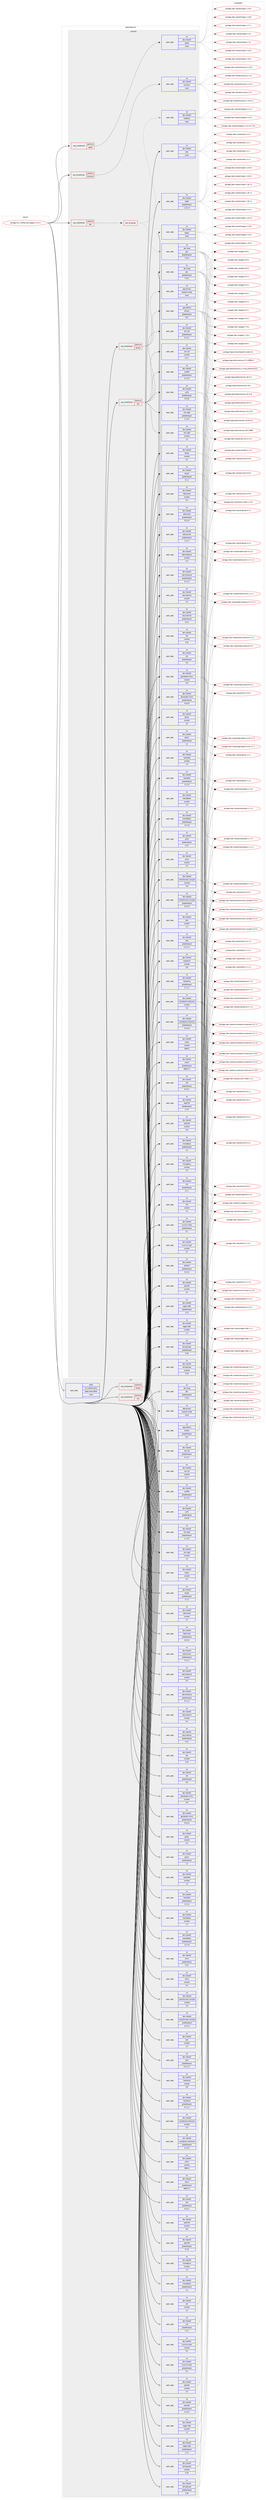 digraph prolog {

# *************
# Graph options
# *************

newrank=true;
concentrate=true;
compound=true;
graph [rankdir=LR,fontname=Helvetica,fontsize=10,ranksep=1.5];#, ranksep=2.5, nodesep=0.2];
edge  [arrowhead=vee];
node  [fontname=Helvetica,fontsize=10];

# **********
# The ebuild
# **********

subgraph cluster_leftcol {
color=gray;
rank=same;
label=<<i>ebuild</i>>;
id [label="portage://sci-mathematics/agda-2.5.2-r2", color=red, width=4, href="../sci-mathematics/agda-2.5.2-r2.svg"];
}

# ****************
# The dependencies
# ****************

subgraph cluster_midcol {
color=gray;
label=<<i>dependencies</i>>;
subgraph cluster_compile {
fillcolor="#eeeeee";
style=filled;
label=<<i>compile</i>>;
subgraph cond17117 {
dependency86194 [label=<<TABLE BORDER="0" CELLBORDER="1" CELLSPACING="0" CELLPADDING="4"><TR><TD ROWSPAN="3" CELLPADDING="10">use_conditional</TD></TR><TR><TD>positive</TD></TR><TR><TD>cpphs</TD></TR></TABLE>>, shape=none, color=red];
subgraph pack67610 {
dependency86195 [label=<<TABLE BORDER="0" CELLBORDER="1" CELLSPACING="0" CELLPADDING="4" WIDTH="220"><TR><TD ROWSPAN="6" CELLPADDING="30">pack_dep</TD></TR><TR><TD WIDTH="110">no</TD></TR><TR><TD>dev-haskell</TD></TR><TR><TD>cpphs</TD></TR><TR><TD>none</TD></TR><TR><TD></TD></TR></TABLE>>, shape=none, color=blue];
}
dependency86194:e -> dependency86195:w [weight=20,style="dashed",arrowhead="vee"];
}
id:e -> dependency86194:w [weight=20,style="solid",arrowhead="vee"];
subgraph cond17118 {
dependency86196 [label=<<TABLE BORDER="0" CELLBORDER="1" CELLSPACING="0" CELLPADDING="4"><TR><TD ROWSPAN="3" CELLPADDING="10">use_conditional</TD></TR><TR><TD>positive</TD></TR><TR><TD>doc</TD></TR></TABLE>>, shape=none, color=red];
subgraph any1383 {
dependency86197 [label=<<TABLE BORDER="0" CELLBORDER="1" CELLSPACING="0" CELLPADDING="4"><TR><TD CELLPADDING="10">any_of_group</TD></TR></TABLE>>, shape=none, color=red];subgraph pack67611 {
dependency86198 [label=<<TABLE BORDER="0" CELLBORDER="1" CELLSPACING="0" CELLPADDING="4" WIDTH="220"><TR><TD ROWSPAN="6" CELLPADDING="30">pack_dep</TD></TR><TR><TD WIDTH="110">no</TD></TR><TR><TD>dev-haskell</TD></TR><TR><TD>haddock</TD></TR><TR><TD>none</TD></TR><TR><TD></TD></TR></TABLE>>, shape=none, color=blue];
}
dependency86197:e -> dependency86198:w [weight=20,style="dotted",arrowhead="oinv"];
subgraph pack67612 {
dependency86199 [label=<<TABLE BORDER="0" CELLBORDER="1" CELLSPACING="0" CELLPADDING="4" WIDTH="220"><TR><TD ROWSPAN="6" CELLPADDING="30">pack_dep</TD></TR><TR><TD WIDTH="110">no</TD></TR><TR><TD>dev-lang</TD></TR><TR><TD>ghc</TD></TR><TR><TD>greaterequal</TD></TR><TR><TD>7.10.2</TD></TR></TABLE>>, shape=none, color=blue];
}
dependency86197:e -> dependency86199:w [weight=20,style="dotted",arrowhead="oinv"];
}
dependency86196:e -> dependency86197:w [weight=20,style="dashed",arrowhead="vee"];
}
id:e -> dependency86196:w [weight=20,style="solid",arrowhead="vee"];
subgraph cond17119 {
dependency86200 [label=<<TABLE BORDER="0" CELLBORDER="1" CELLSPACING="0" CELLPADDING="4"><TR><TD ROWSPAN="3" CELLPADDING="10">use_conditional</TD></TR><TR><TD>positive</TD></TR><TR><TD>emacs</TD></TR></TABLE>>, shape=none, color=red];
subgraph pack67613 {
dependency86201 [label=<<TABLE BORDER="0" CELLBORDER="1" CELLSPACING="0" CELLPADDING="4" WIDTH="220"><TR><TD ROWSPAN="6" CELLPADDING="30">pack_dep</TD></TR><TR><TD WIDTH="110">no</TD></TR><TR><TD>app-editors</TD></TR><TR><TD>emacs</TD></TR><TR><TD>greaterequal</TD></TR><TR><TD>23.1</TD></TR></TABLE>>, shape=none, color=blue];
}
dependency86200:e -> dependency86201:w [weight=20,style="dashed",arrowhead="vee"];
subgraph pack67614 {
dependency86202 [label=<<TABLE BORDER="0" CELLBORDER="1" CELLSPACING="0" CELLPADDING="4" WIDTH="220"><TR><TD ROWSPAN="6" CELLPADDING="30">pack_dep</TD></TR><TR><TD WIDTH="110">no</TD></TR><TR><TD>app-emacs</TD></TR><TR><TD>haskell-mode</TD></TR><TR><TD>none</TD></TR><TR><TD></TD></TR></TABLE>>, shape=none, color=blue];
}
dependency86200:e -> dependency86202:w [weight=20,style="dashed",arrowhead="vee"];
}
id:e -> dependency86200:w [weight=20,style="solid",arrowhead="vee"];
subgraph cond17120 {
dependency86203 [label=<<TABLE BORDER="0" CELLBORDER="1" CELLSPACING="0" CELLPADDING="4"><TR><TD ROWSPAN="3" CELLPADDING="10">use_conditional</TD></TR><TR><TD>positive</TD></TR><TR><TD>hscolour</TD></TR></TABLE>>, shape=none, color=red];
subgraph pack67615 {
dependency86204 [label=<<TABLE BORDER="0" CELLBORDER="1" CELLSPACING="0" CELLPADDING="4" WIDTH="220"><TR><TD ROWSPAN="6" CELLPADDING="30">pack_dep</TD></TR><TR><TD WIDTH="110">no</TD></TR><TR><TD>dev-haskell</TD></TR><TR><TD>hscolour</TD></TR><TR><TD>none</TD></TR><TR><TD></TD></TR></TABLE>>, shape=none, color=blue];
}
dependency86203:e -> dependency86204:w [weight=20,style="dashed",arrowhead="vee"];
}
id:e -> dependency86203:w [weight=20,style="solid",arrowhead="vee"];
subgraph cond17121 {
dependency86205 [label=<<TABLE BORDER="0" CELLBORDER="1" CELLSPACING="0" CELLPADDING="4"><TR><TD ROWSPAN="3" CELLPADDING="10">use_conditional</TD></TR><TR><TD>positive</TD></TR><TR><TD>uhc</TD></TR></TABLE>>, shape=none, color=red];
subgraph pack67616 {
dependency86206 [label=<<TABLE BORDER="0" CELLBORDER="1" CELLSPACING="0" CELLPADDING="4" WIDTH="220"><TR><TD ROWSPAN="6" CELLPADDING="30">pack_dep</TD></TR><TR><TD WIDTH="110">no</TD></TR><TR><TD>dev-haskell</TD></TR><TR><TD>shuffle</TD></TR><TR><TD>greaterequal</TD></TR><TR><TD>0.1.3.3</TD></TR></TABLE>>, shape=none, color=blue];
}
dependency86205:e -> dependency86206:w [weight=20,style="dashed",arrowhead="vee"];
subgraph pack67617 {
dependency86207 [label=<<TABLE BORDER="0" CELLBORDER="1" CELLSPACING="0" CELLPADDING="4" WIDTH="220"><TR><TD ROWSPAN="6" CELLPADDING="30">pack_dep</TD></TR><TR><TD WIDTH="110">no</TD></TR><TR><TD>dev-haskell</TD></TR><TR><TD>uhc-light</TD></TR><TR><TD>greaterequal</TD></TR><TR><TD>1.1.9.2</TD></TR></TABLE>>, shape=none, color=blue];
}
dependency86205:e -> dependency86207:w [weight=20,style="dashed",arrowhead="vee"];
subgraph pack67618 {
dependency86208 [label=<<TABLE BORDER="0" CELLBORDER="1" CELLSPACING="0" CELLPADDING="4" WIDTH="220"><TR><TD ROWSPAN="6" CELLPADDING="30">pack_dep</TD></TR><TR><TD WIDTH="110">no</TD></TR><TR><TD>dev-haskell</TD></TR><TR><TD>uhc-light</TD></TR><TR><TD>smaller</TD></TR><TR><TD>1.2</TD></TR></TABLE>>, shape=none, color=blue];
}
dependency86205:e -> dependency86208:w [weight=20,style="dashed",arrowhead="vee"];
subgraph pack67619 {
dependency86209 [label=<<TABLE BORDER="0" CELLBORDER="1" CELLSPACING="0" CELLPADDING="4" WIDTH="220"><TR><TD ROWSPAN="6" CELLPADDING="30">pack_dep</TD></TR><TR><TD WIDTH="110">no</TD></TR><TR><TD>dev-haskell</TD></TR><TR><TD>uhc-util</TD></TR><TR><TD>greaterequal</TD></TR><TR><TD>0.1.6.7</TD></TR></TABLE>>, shape=none, color=blue];
}
dependency86205:e -> dependency86209:w [weight=20,style="dashed",arrowhead="vee"];
subgraph pack67620 {
dependency86210 [label=<<TABLE BORDER="0" CELLBORDER="1" CELLSPACING="0" CELLPADDING="4" WIDTH="220"><TR><TD ROWSPAN="6" CELLPADDING="30">pack_dep</TD></TR><TR><TD WIDTH="110">no</TD></TR><TR><TD>dev-haskell</TD></TR><TR><TD>uhc-util</TD></TR><TR><TD>smaller</TD></TR><TR><TD>0.1.7</TD></TR></TABLE>>, shape=none, color=blue];
}
dependency86205:e -> dependency86210:w [weight=20,style="dashed",arrowhead="vee"];
subgraph pack67621 {
dependency86211 [label=<<TABLE BORDER="0" CELLBORDER="1" CELLSPACING="0" CELLPADDING="4" WIDTH="220"><TR><TD ROWSPAN="6" CELLPADDING="30">pack_dep</TD></TR><TR><TD WIDTH="110">no</TD></TR><TR><TD>dev-haskell</TD></TR><TR><TD>uulib</TD></TR><TR><TD>greaterequal</TD></TR><TR><TD>0.9.20</TD></TR></TABLE>>, shape=none, color=blue];
}
dependency86205:e -> dependency86211:w [weight=20,style="dashed",arrowhead="vee"];
}
id:e -> dependency86205:w [weight=20,style="solid",arrowhead="vee"];
subgraph pack67622 {
dependency86212 [label=<<TABLE BORDER="0" CELLBORDER="1" CELLSPACING="0" CELLPADDING="4" WIDTH="220"><TR><TD ROWSPAN="6" CELLPADDING="30">pack_dep</TD></TR><TR><TD WIDTH="110">no</TD></TR><TR><TD>dev-haskell</TD></TR><TR><TD>alex</TD></TR><TR><TD>none</TD></TR><TR><TD></TD></TR></TABLE>>, shape=none, color=blue];
}
id:e -> dependency86212:w [weight=20,style="solid",arrowhead="vee"];
subgraph pack67623 {
dependency86213 [label=<<TABLE BORDER="0" CELLBORDER="1" CELLSPACING="0" CELLPADDING="4" WIDTH="220"><TR><TD ROWSPAN="6" CELLPADDING="30">pack_dep</TD></TR><TR><TD WIDTH="110">no</TD></TR><TR><TD>dev-haskell</TD></TR><TR><TD>boxes</TD></TR><TR><TD>greaterequal</TD></TR><TR><TD>0.1.3</TD></TR></TABLE>>, shape=none, color=blue];
}
id:e -> dependency86213:w [weight=20,style="solid",arrowhead="vee"];
subgraph pack67624 {
dependency86214 [label=<<TABLE BORDER="0" CELLBORDER="1" CELLSPACING="0" CELLPADDING="4" WIDTH="220"><TR><TD ROWSPAN="6" CELLPADDING="30">pack_dep</TD></TR><TR><TD WIDTH="110">no</TD></TR><TR><TD>dev-haskell</TD></TR><TR><TD>boxes</TD></TR><TR><TD>smaller</TD></TR><TR><TD>0.2</TD></TR></TABLE>>, shape=none, color=blue];
}
id:e -> dependency86214:w [weight=20,style="solid",arrowhead="vee"];
subgraph pack67625 {
dependency86215 [label=<<TABLE BORDER="0" CELLBORDER="1" CELLSPACING="0" CELLPADDING="4" WIDTH="220"><TR><TD ROWSPAN="6" CELLPADDING="30">pack_dep</TD></TR><TR><TD WIDTH="110">no</TD></TR><TR><TD>dev-haskell</TD></TR><TR><TD>cabal</TD></TR><TR><TD>greaterequal</TD></TR><TR><TD>1.22.2.0</TD></TR></TABLE>>, shape=none, color=blue];
}
id:e -> dependency86215:w [weight=20,style="solid",arrowhead="vee"];
subgraph pack67626 {
dependency86216 [label=<<TABLE BORDER="0" CELLBORDER="1" CELLSPACING="0" CELLPADDING="4" WIDTH="220"><TR><TD ROWSPAN="6" CELLPADDING="30">pack_dep</TD></TR><TR><TD WIDTH="110">no</TD></TR><TR><TD>dev-haskell</TD></TR><TR><TD>data-hash</TD></TR><TR><TD>greaterequal</TD></TR><TR><TD>0.2.0.0</TD></TR></TABLE>>, shape=none, color=blue];
}
id:e -> dependency86216:w [weight=20,style="solid",arrowhead="vee"];
subgraph pack67627 {
dependency86217 [label=<<TABLE BORDER="0" CELLBORDER="1" CELLSPACING="0" CELLPADDING="4" WIDTH="220"><TR><TD ROWSPAN="6" CELLPADDING="30">pack_dep</TD></TR><TR><TD WIDTH="110">no</TD></TR><TR><TD>dev-haskell</TD></TR><TR><TD>data-hash</TD></TR><TR><TD>smaller</TD></TR><TR><TD>0.3</TD></TR></TABLE>>, shape=none, color=blue];
}
id:e -> dependency86217:w [weight=20,style="solid",arrowhead="vee"];
subgraph pack67628 {
dependency86218 [label=<<TABLE BORDER="0" CELLBORDER="1" CELLSPACING="0" CELLPADDING="4" WIDTH="220"><TR><TD ROWSPAN="6" CELLPADDING="30">pack_dep</TD></TR><TR><TD WIDTH="110">no</TD></TR><TR><TD>dev-haskell</TD></TR><TR><TD>edisoncore</TD></TR><TR><TD>greaterequal</TD></TR><TR><TD>1.3.1.1</TD></TR></TABLE>>, shape=none, color=blue];
}
id:e -> dependency86218:w [weight=20,style="solid",arrowhead="vee"];
subgraph pack67629 {
dependency86219 [label=<<TABLE BORDER="0" CELLBORDER="1" CELLSPACING="0" CELLPADDING="4" WIDTH="220"><TR><TD ROWSPAN="6" CELLPADDING="30">pack_dep</TD></TR><TR><TD WIDTH="110">no</TD></TR><TR><TD>dev-haskell</TD></TR><TR><TD>edit-distance</TD></TR><TR><TD>greaterequal</TD></TR><TR><TD>0.2.1.2</TD></TR></TABLE>>, shape=none, color=blue];
}
id:e -> dependency86219:w [weight=20,style="solid",arrowhead="vee"];
subgraph pack67630 {
dependency86220 [label=<<TABLE BORDER="0" CELLBORDER="1" CELLSPACING="0" CELLPADDING="4" WIDTH="220"><TR><TD ROWSPAN="6" CELLPADDING="30">pack_dep</TD></TR><TR><TD WIDTH="110">no</TD></TR><TR><TD>dev-haskell</TD></TR><TR><TD>edit-distance</TD></TR><TR><TD>smaller</TD></TR><TR><TD>0.3</TD></TR></TABLE>>, shape=none, color=blue];
}
id:e -> dependency86220:w [weight=20,style="solid",arrowhead="vee"];
subgraph pack67631 {
dependency86221 [label=<<TABLE BORDER="0" CELLBORDER="1" CELLSPACING="0" CELLPADDING="4" WIDTH="220"><TR><TD ROWSPAN="6" CELLPADDING="30">pack_dep</TD></TR><TR><TD WIDTH="110">no</TD></TR><TR><TD>dev-haskell</TD></TR><TR><TD>equivalence</TD></TR><TR><TD>greaterequal</TD></TR><TR><TD>0.2.5</TD></TR></TABLE>>, shape=none, color=blue];
}
id:e -> dependency86221:w [weight=20,style="solid",arrowhead="vee"];
subgraph pack67632 {
dependency86222 [label=<<TABLE BORDER="0" CELLBORDER="1" CELLSPACING="0" CELLPADDING="4" WIDTH="220"><TR><TD ROWSPAN="6" CELLPADDING="30">pack_dep</TD></TR><TR><TD WIDTH="110">no</TD></TR><TR><TD>dev-haskell</TD></TR><TR><TD>equivalence</TD></TR><TR><TD>smaller</TD></TR><TR><TD>0.4</TD></TR></TABLE>>, shape=none, color=blue];
}
id:e -> dependency86222:w [weight=20,style="solid",arrowhead="vee"];
subgraph pack67633 {
dependency86223 [label=<<TABLE BORDER="0" CELLBORDER="1" CELLSPACING="0" CELLPADDING="4" WIDTH="220"><TR><TD ROWSPAN="6" CELLPADDING="30">pack_dep</TD></TR><TR><TD WIDTH="110">no</TD></TR><TR><TD>dev-haskell</TD></TR><TR><TD>fail</TD></TR><TR><TD>greaterequal</TD></TR><TR><TD>4.9</TD></TR></TABLE>>, shape=none, color=blue];
}
id:e -> dependency86223:w [weight=20,style="solid",arrowhead="vee"];
subgraph pack67634 {
dependency86224 [label=<<TABLE BORDER="0" CELLBORDER="1" CELLSPACING="0" CELLPADDING="4" WIDTH="220"><TR><TD ROWSPAN="6" CELLPADDING="30">pack_dep</TD></TR><TR><TD WIDTH="110">no</TD></TR><TR><TD>dev-haskell</TD></TR><TR><TD>fail</TD></TR><TR><TD>smaller</TD></TR><TR><TD>4.10</TD></TR></TABLE>>, shape=none, color=blue];
}
id:e -> dependency86224:w [weight=20,style="solid",arrowhead="vee"];
subgraph pack67635 {
dependency86225 [label=<<TABLE BORDER="0" CELLBORDER="1" CELLSPACING="0" CELLPADDING="4" WIDTH="220"><TR><TD ROWSPAN="6" CELLPADDING="30">pack_dep</TD></TR><TR><TD WIDTH="110">no</TD></TR><TR><TD>dev-haskell</TD></TR><TR><TD>geniplate-mirror</TD></TR><TR><TD>greaterequal</TD></TR><TR><TD>0.6.0.6</TD></TR></TABLE>>, shape=none, color=blue];
}
id:e -> dependency86225:w [weight=20,style="solid",arrowhead="vee"];
subgraph pack67636 {
dependency86226 [label=<<TABLE BORDER="0" CELLBORDER="1" CELLSPACING="0" CELLPADDING="4" WIDTH="220"><TR><TD ROWSPAN="6" CELLPADDING="30">pack_dep</TD></TR><TR><TD WIDTH="110">no</TD></TR><TR><TD>dev-haskell</TD></TR><TR><TD>geniplate-mirror</TD></TR><TR><TD>smaller</TD></TR><TR><TD>0.8</TD></TR></TABLE>>, shape=none, color=blue];
}
id:e -> dependency86226:w [weight=20,style="solid",arrowhead="vee"];
subgraph pack67637 {
dependency86227 [label=<<TABLE BORDER="0" CELLBORDER="1" CELLSPACING="0" CELLPADDING="4" WIDTH="220"><TR><TD ROWSPAN="6" CELLPADDING="30">pack_dep</TD></TR><TR><TD WIDTH="110">no</TD></TR><TR><TD>dev-haskell</TD></TR><TR><TD>gitrev</TD></TR><TR><TD>greaterequal</TD></TR><TR><TD>1.2</TD></TR></TABLE>>, shape=none, color=blue];
}
id:e -> dependency86227:w [weight=20,style="solid",arrowhead="vee"];
subgraph pack67638 {
dependency86228 [label=<<TABLE BORDER="0" CELLBORDER="1" CELLSPACING="0" CELLPADDING="4" WIDTH="220"><TR><TD ROWSPAN="6" CELLPADDING="30">pack_dep</TD></TR><TR><TD WIDTH="110">no</TD></TR><TR><TD>dev-haskell</TD></TR><TR><TD>gitrev</TD></TR><TR><TD>smaller</TD></TR><TR><TD>2.0</TD></TR></TABLE>>, shape=none, color=blue];
}
id:e -> dependency86228:w [weight=20,style="solid",arrowhead="vee"];
subgraph pack67639 {
dependency86229 [label=<<TABLE BORDER="0" CELLBORDER="1" CELLSPACING="0" CELLPADDING="4" WIDTH="220"><TR><TD ROWSPAN="6" CELLPADDING="30">pack_dep</TD></TR><TR><TD WIDTH="110">no</TD></TR><TR><TD>dev-haskell</TD></TR><TR><TD>happy</TD></TR><TR><TD>none</TD></TR><TR><TD></TD></TR></TABLE>>, shape=none, color=blue];
}
id:e -> dependency86229:w [weight=20,style="solid",arrowhead="vee"];
subgraph pack67640 {
dependency86230 [label=<<TABLE BORDER="0" CELLBORDER="1" CELLSPACING="0" CELLPADDING="4" WIDTH="220"><TR><TD ROWSPAN="6" CELLPADDING="30">pack_dep</TD></TR><TR><TD WIDTH="110">no</TD></TR><TR><TD>dev-haskell</TD></TR><TR><TD>hashable</TD></TR><TR><TD>greaterequal</TD></TR><TR><TD>1.2.1.0</TD></TR></TABLE>>, shape=none, color=blue];
}
id:e -> dependency86230:w [weight=20,style="solid",arrowhead="vee"];
subgraph pack67641 {
dependency86231 [label=<<TABLE BORDER="0" CELLBORDER="1" CELLSPACING="0" CELLPADDING="4" WIDTH="220"><TR><TD ROWSPAN="6" CELLPADDING="30">pack_dep</TD></TR><TR><TD WIDTH="110">no</TD></TR><TR><TD>dev-haskell</TD></TR><TR><TD>hashable</TD></TR><TR><TD>smaller</TD></TR><TR><TD>1.3</TD></TR></TABLE>>, shape=none, color=blue];
}
id:e -> dependency86231:w [weight=20,style="solid",arrowhead="vee"];
subgraph pack67642 {
dependency86232 [label=<<TABLE BORDER="0" CELLBORDER="1" CELLSPACING="0" CELLPADDING="4" WIDTH="220"><TR><TD ROWSPAN="6" CELLPADDING="30">pack_dep</TD></TR><TR><TD WIDTH="110">no</TD></TR><TR><TD>dev-haskell</TD></TR><TR><TD>hashtables</TD></TR><TR><TD>greaterequal</TD></TR><TR><TD>1.0.1.8</TD></TR></TABLE>>, shape=none, color=blue];
}
id:e -> dependency86232:w [weight=20,style="solid",arrowhead="vee"];
subgraph pack67643 {
dependency86233 [label=<<TABLE BORDER="0" CELLBORDER="1" CELLSPACING="0" CELLPADDING="4" WIDTH="220"><TR><TD ROWSPAN="6" CELLPADDING="30">pack_dep</TD></TR><TR><TD WIDTH="110">no</TD></TR><TR><TD>dev-haskell</TD></TR><TR><TD>hashtables</TD></TR><TR><TD>smaller</TD></TR><TR><TD>1.3</TD></TR></TABLE>>, shape=none, color=blue];
}
id:e -> dependency86233:w [weight=20,style="solid",arrowhead="vee"];
subgraph pack67644 {
dependency86234 [label=<<TABLE BORDER="0" CELLBORDER="1" CELLSPACING="0" CELLPADDING="4" WIDTH="220"><TR><TD ROWSPAN="6" CELLPADDING="30">pack_dep</TD></TR><TR><TD WIDTH="110">no</TD></TR><TR><TD>dev-haskell</TD></TR><TR><TD>haskeline</TD></TR><TR><TD>greaterequal</TD></TR><TR><TD>0.7.1.3</TD></TR></TABLE>>, shape=none, color=blue];
}
id:e -> dependency86234:w [weight=20,style="solid",arrowhead="vee"];
subgraph pack67645 {
dependency86235 [label=<<TABLE BORDER="0" CELLBORDER="1" CELLSPACING="0" CELLPADDING="4" WIDTH="220"><TR><TD ROWSPAN="6" CELLPADDING="30">pack_dep</TD></TR><TR><TD WIDTH="110">no</TD></TR><TR><TD>dev-haskell</TD></TR><TR><TD>haskeline</TD></TR><TR><TD>smaller</TD></TR><TR><TD>0.8</TD></TR></TABLE>>, shape=none, color=blue];
}
id:e -> dependency86235:w [weight=20,style="solid",arrowhead="vee"];
subgraph pack67646 {
dependency86236 [label=<<TABLE BORDER="0" CELLBORDER="1" CELLSPACING="0" CELLPADDING="4" WIDTH="220"><TR><TD ROWSPAN="6" CELLPADDING="30">pack_dep</TD></TR><TR><TD WIDTH="110">no</TD></TR><TR><TD>dev-haskell</TD></TR><TR><TD>ieee754</TD></TR><TR><TD>greaterequal</TD></TR><TR><TD>0.7.8</TD></TR></TABLE>>, shape=none, color=blue];
}
id:e -> dependency86236:w [weight=20,style="solid",arrowhead="vee"];
subgraph pack67647 {
dependency86237 [label=<<TABLE BORDER="0" CELLBORDER="1" CELLSPACING="0" CELLPADDING="4" WIDTH="220"><TR><TD ROWSPAN="6" CELLPADDING="30">pack_dep</TD></TR><TR><TD WIDTH="110">no</TD></TR><TR><TD>dev-haskell</TD></TR><TR><TD>ieee754</TD></TR><TR><TD>smaller</TD></TR><TR><TD>0.8</TD></TR></TABLE>>, shape=none, color=blue];
}
id:e -> dependency86237:w [weight=20,style="solid",arrowhead="vee"];
subgraph pack67648 {
dependency86238 [label=<<TABLE BORDER="0" CELLBORDER="1" CELLSPACING="0" CELLPADDING="4" WIDTH="220"><TR><TD ROWSPAN="6" CELLPADDING="30">pack_dep</TD></TR><TR><TD WIDTH="110">no</TD></TR><TR><TD>dev-haskell</TD></TR><TR><TD>monadplus</TD></TR><TR><TD>greaterequal</TD></TR><TR><TD>1.4</TD></TR></TABLE>>, shape=none, color=blue];
}
id:e -> dependency86238:w [weight=20,style="solid",arrowhead="vee"];
subgraph pack67649 {
dependency86239 [label=<<TABLE BORDER="0" CELLBORDER="1" CELLSPACING="0" CELLPADDING="4" WIDTH="220"><TR><TD ROWSPAN="6" CELLPADDING="30">pack_dep</TD></TR><TR><TD WIDTH="110">no</TD></TR><TR><TD>dev-haskell</TD></TR><TR><TD>monadplus</TD></TR><TR><TD>smaller</TD></TR><TR><TD>1.5</TD></TR></TABLE>>, shape=none, color=blue];
}
id:e -> dependency86239:w [weight=20,style="solid",arrowhead="vee"];
subgraph pack67650 {
dependency86240 [label=<<TABLE BORDER="0" CELLBORDER="1" CELLSPACING="0" CELLPADDING="4" WIDTH="220"><TR><TD ROWSPAN="6" CELLPADDING="30">pack_dep</TD></TR><TR><TD WIDTH="110">no</TD></TR><TR><TD>dev-haskell</TD></TR><TR><TD>mtl</TD></TR><TR><TD>greaterequal</TD></TR><TR><TD>2.1.1</TD></TR></TABLE>>, shape=none, color=blue];
}
id:e -> dependency86240:w [weight=20,style="solid",arrowhead="vee"];
subgraph pack67651 {
dependency86241 [label=<<TABLE BORDER="0" CELLBORDER="1" CELLSPACING="0" CELLPADDING="4" WIDTH="220"><TR><TD ROWSPAN="6" CELLPADDING="30">pack_dep</TD></TR><TR><TD WIDTH="110">no</TD></TR><TR><TD>dev-haskell</TD></TR><TR><TD>mtl</TD></TR><TR><TD>smaller</TD></TR><TR><TD>2.3</TD></TR></TABLE>>, shape=none, color=blue];
}
id:e -> dependency86241:w [weight=20,style="solid",arrowhead="vee"];
subgraph pack67652 {
dependency86242 [label=<<TABLE BORDER="0" CELLBORDER="1" CELLSPACING="0" CELLPADDING="4" WIDTH="220"><TR><TD ROWSPAN="6" CELLPADDING="30">pack_dep</TD></TR><TR><TD WIDTH="110">no</TD></TR><TR><TD>dev-haskell</TD></TR><TR><TD>murmur-hash</TD></TR><TR><TD>greaterequal</TD></TR><TR><TD>0.1</TD></TR></TABLE>>, shape=none, color=blue];
}
id:e -> dependency86242:w [weight=20,style="solid",arrowhead="vee"];
subgraph pack67653 {
dependency86243 [label=<<TABLE BORDER="0" CELLBORDER="1" CELLSPACING="0" CELLPADDING="4" WIDTH="220"><TR><TD ROWSPAN="6" CELLPADDING="30">pack_dep</TD></TR><TR><TD WIDTH="110">no</TD></TR><TR><TD>dev-haskell</TD></TR><TR><TD>murmur-hash</TD></TR><TR><TD>smaller</TD></TR><TR><TD>0.2</TD></TR></TABLE>>, shape=none, color=blue];
}
id:e -> dependency86243:w [weight=20,style="solid",arrowhead="vee"];
subgraph pack67654 {
dependency86244 [label=<<TABLE BORDER="0" CELLBORDER="1" CELLSPACING="0" CELLPADDING="4" WIDTH="220"><TR><TD ROWSPAN="6" CELLPADDING="30">pack_dep</TD></TR><TR><TD WIDTH="110">no</TD></TR><TR><TD>dev-haskell</TD></TR><TR><TD>parallel</TD></TR><TR><TD>greaterequal</TD></TR><TR><TD>3.2.0.4</TD></TR></TABLE>>, shape=none, color=blue];
}
id:e -> dependency86244:w [weight=20,style="solid",arrowhead="vee"];
subgraph pack67655 {
dependency86245 [label=<<TABLE BORDER="0" CELLBORDER="1" CELLSPACING="0" CELLPADDING="4" WIDTH="220"><TR><TD ROWSPAN="6" CELLPADDING="30">pack_dep</TD></TR><TR><TD WIDTH="110">no</TD></TR><TR><TD>dev-haskell</TD></TR><TR><TD>parallel</TD></TR><TR><TD>smaller</TD></TR><TR><TD>3.3</TD></TR></TABLE>>, shape=none, color=blue];
}
id:e -> dependency86245:w [weight=20,style="solid",arrowhead="vee"];
subgraph pack67656 {
dependency86246 [label=<<TABLE BORDER="0" CELLBORDER="1" CELLSPACING="0" CELLPADDING="4" WIDTH="220"><TR><TD ROWSPAN="6" CELLPADDING="30">pack_dep</TD></TR><TR><TD WIDTH="110">no</TD></TR><TR><TD>dev-haskell</TD></TR><TR><TD>regex-tdfa</TD></TR><TR><TD>greaterequal</TD></TR><TR><TD>1.2.2</TD></TR></TABLE>>, shape=none, color=blue];
}
id:e -> dependency86246:w [weight=20,style="solid",arrowhead="vee"];
subgraph pack67657 {
dependency86247 [label=<<TABLE BORDER="0" CELLBORDER="1" CELLSPACING="0" CELLPADDING="4" WIDTH="220"><TR><TD ROWSPAN="6" CELLPADDING="30">pack_dep</TD></TR><TR><TD WIDTH="110">no</TD></TR><TR><TD>dev-haskell</TD></TR><TR><TD>regex-tdfa</TD></TR><TR><TD>smaller</TD></TR><TR><TD>1.3</TD></TR></TABLE>>, shape=none, color=blue];
}
id:e -> dependency86247:w [weight=20,style="solid",arrowhead="vee"];
subgraph pack67658 {
dependency86248 [label=<<TABLE BORDER="0" CELLBORDER="1" CELLSPACING="0" CELLPADDING="4" WIDTH="220"><TR><TD ROWSPAN="6" CELLPADDING="30">pack_dep</TD></TR><TR><TD WIDTH="110">no</TD></TR><TR><TD>dev-haskell</TD></TR><TR><TD>semigroups</TD></TR><TR><TD>greaterequal</TD></TR><TR><TD>0.18</TD></TR></TABLE>>, shape=none, color=blue];
}
id:e -> dependency86248:w [weight=20,style="solid",arrowhead="vee"];
subgraph pack67659 {
dependency86249 [label=<<TABLE BORDER="0" CELLBORDER="1" CELLSPACING="0" CELLPADDING="4" WIDTH="220"><TR><TD ROWSPAN="6" CELLPADDING="30">pack_dep</TD></TR><TR><TD WIDTH="110">no</TD></TR><TR><TD>dev-haskell</TD></TR><TR><TD>semigroups</TD></TR><TR><TD>smaller</TD></TR><TR><TD>0.19</TD></TR></TABLE>>, shape=none, color=blue];
}
id:e -> dependency86249:w [weight=20,style="solid",arrowhead="vee"];
subgraph pack67660 {
dependency86250 [label=<<TABLE BORDER="0" CELLBORDER="1" CELLSPACING="0" CELLPADDING="4" WIDTH="220"><TR><TD ROWSPAN="6" CELLPADDING="30">pack_dep</TD></TR><TR><TD WIDTH="110">no</TD></TR><TR><TD>dev-haskell</TD></TR><TR><TD>strict</TD></TR><TR><TD>greaterequal</TD></TR><TR><TD>0.3.2</TD></TR></TABLE>>, shape=none, color=blue];
}
id:e -> dependency86250:w [weight=20,style="solid",arrowhead="vee"];
subgraph pack67661 {
dependency86251 [label=<<TABLE BORDER="0" CELLBORDER="1" CELLSPACING="0" CELLPADDING="4" WIDTH="220"><TR><TD ROWSPAN="6" CELLPADDING="30">pack_dep</TD></TR><TR><TD WIDTH="110">no</TD></TR><TR><TD>dev-haskell</TD></TR><TR><TD>strict</TD></TR><TR><TD>smaller</TD></TR><TR><TD>0.4</TD></TR></TABLE>>, shape=none, color=blue];
}
id:e -> dependency86251:w [weight=20,style="solid",arrowhead="vee"];
subgraph pack67662 {
dependency86252 [label=<<TABLE BORDER="0" CELLBORDER="1" CELLSPACING="0" CELLPADDING="4" WIDTH="220"><TR><TD ROWSPAN="6" CELLPADDING="30">pack_dep</TD></TR><TR><TD WIDTH="110">no</TD></TR><TR><TD>dev-haskell</TD></TR><TR><TD>text</TD></TR><TR><TD>greaterequal</TD></TR><TR><TD>0.11.3.1</TD></TR></TABLE>>, shape=none, color=blue];
}
id:e -> dependency86252:w [weight=20,style="solid",arrowhead="vee"];
subgraph pack67663 {
dependency86253 [label=<<TABLE BORDER="0" CELLBORDER="1" CELLSPACING="0" CELLPADDING="4" WIDTH="220"><TR><TD ROWSPAN="6" CELLPADDING="30">pack_dep</TD></TR><TR><TD WIDTH="110">no</TD></TR><TR><TD>dev-haskell</TD></TR><TR><TD>text</TD></TR><TR><TD>smaller</TD></TR><TR><TD>1.3</TD></TR></TABLE>>, shape=none, color=blue];
}
id:e -> dependency86253:w [weight=20,style="solid",arrowhead="vee"];
subgraph pack67664 {
dependency86254 [label=<<TABLE BORDER="0" CELLBORDER="1" CELLSPACING="0" CELLPADDING="4" WIDTH="220"><TR><TD ROWSPAN="6" CELLPADDING="30">pack_dep</TD></TR><TR><TD WIDTH="110">no</TD></TR><TR><TD>dev-haskell</TD></TR><TR><TD>transformers-compat</TD></TR><TR><TD>greaterequal</TD></TR><TR><TD>0.3.3.3</TD></TR></TABLE>>, shape=none, color=blue];
}
id:e -> dependency86254:w [weight=20,style="solid",arrowhead="vee"];
subgraph pack67665 {
dependency86255 [label=<<TABLE BORDER="0" CELLBORDER="1" CELLSPACING="0" CELLPADDING="4" WIDTH="220"><TR><TD ROWSPAN="6" CELLPADDING="30">pack_dep</TD></TR><TR><TD WIDTH="110">no</TD></TR><TR><TD>dev-haskell</TD></TR><TR><TD>transformers-compat</TD></TR><TR><TD>smaller</TD></TR><TR><TD>0.6</TD></TR></TABLE>>, shape=none, color=blue];
}
id:e -> dependency86255:w [weight=20,style="solid",arrowhead="vee"];
subgraph pack67666 {
dependency86256 [label=<<TABLE BORDER="0" CELLBORDER="1" CELLSPACING="0" CELLPADDING="4" WIDTH="220"><TR><TD ROWSPAN="6" CELLPADDING="30">pack_dep</TD></TR><TR><TD WIDTH="110">no</TD></TR><TR><TD>dev-haskell</TD></TR><TR><TD>unordered-containers</TD></TR><TR><TD>greaterequal</TD></TR><TR><TD>0.2.5.0</TD></TR></TABLE>>, shape=none, color=blue];
}
id:e -> dependency86256:w [weight=20,style="solid",arrowhead="vee"];
subgraph pack67667 {
dependency86257 [label=<<TABLE BORDER="0" CELLBORDER="1" CELLSPACING="0" CELLPADDING="4" WIDTH="220"><TR><TD ROWSPAN="6" CELLPADDING="30">pack_dep</TD></TR><TR><TD WIDTH="110">no</TD></TR><TR><TD>dev-haskell</TD></TR><TR><TD>unordered-containers</TD></TR><TR><TD>smaller</TD></TR><TR><TD>0.3</TD></TR></TABLE>>, shape=none, color=blue];
}
id:e -> dependency86257:w [weight=20,style="solid",arrowhead="vee"];
subgraph pack67668 {
dependency86258 [label=<<TABLE BORDER="0" CELLBORDER="1" CELLSPACING="0" CELLPADDING="4" WIDTH="220"><TR><TD ROWSPAN="6" CELLPADDING="30">pack_dep</TD></TR><TR><TD WIDTH="110">no</TD></TR><TR><TD>dev-haskell</TD></TR><TR><TD>xhtml</TD></TR><TR><TD>greaterequal</TD></TR><TR><TD>3000.2.1</TD></TR></TABLE>>, shape=none, color=blue];
}
id:e -> dependency86258:w [weight=20,style="solid",arrowhead="vee"];
subgraph pack67669 {
dependency86259 [label=<<TABLE BORDER="0" CELLBORDER="1" CELLSPACING="0" CELLPADDING="4" WIDTH="220"><TR><TD ROWSPAN="6" CELLPADDING="30">pack_dep</TD></TR><TR><TD WIDTH="110">no</TD></TR><TR><TD>dev-haskell</TD></TR><TR><TD>xhtml</TD></TR><TR><TD>smaller</TD></TR><TR><TD>3000.3</TD></TR></TABLE>>, shape=none, color=blue];
}
id:e -> dependency86259:w [weight=20,style="solid",arrowhead="vee"];
subgraph pack67670 {
dependency86260 [label=<<TABLE BORDER="0" CELLBORDER="1" CELLSPACING="0" CELLPADDING="4" WIDTH="220"><TR><TD ROWSPAN="6" CELLPADDING="30">pack_dep</TD></TR><TR><TD WIDTH="110">no</TD></TR><TR><TD>dev-haskell</TD></TR><TR><TD>zlib</TD></TR><TR><TD>greaterequal</TD></TR><TR><TD>0.4.0.1</TD></TR></TABLE>>, shape=none, color=blue];
}
id:e -> dependency86260:w [weight=20,style="solid",arrowhead="vee"];
subgraph pack67671 {
dependency86261 [label=<<TABLE BORDER="0" CELLBORDER="1" CELLSPACING="0" CELLPADDING="4" WIDTH="220"><TR><TD ROWSPAN="6" CELLPADDING="30">pack_dep</TD></TR><TR><TD WIDTH="110">no</TD></TR><TR><TD>dev-lang</TD></TR><TR><TD>ghc</TD></TR><TR><TD>greaterequal</TD></TR><TR><TD>7.10.1</TD></TR></TABLE>>, shape=none, color=blue];
}
id:e -> dependency86261:w [weight=20,style="solid",arrowhead="vee"];
}
subgraph cluster_compileandrun {
fillcolor="#eeeeee";
style=filled;
label=<<i>compile and run</i>>;
}
subgraph cluster_run {
fillcolor="#eeeeee";
style=filled;
label=<<i>run</i>>;
subgraph cond17122 {
dependency86262 [label=<<TABLE BORDER="0" CELLBORDER="1" CELLSPACING="0" CELLPADDING="4"><TR><TD ROWSPAN="3" CELLPADDING="10">use_conditional</TD></TR><TR><TD>positive</TD></TR><TR><TD>emacs</TD></TR></TABLE>>, shape=none, color=red];
subgraph pack67672 {
dependency86263 [label=<<TABLE BORDER="0" CELLBORDER="1" CELLSPACING="0" CELLPADDING="4" WIDTH="220"><TR><TD ROWSPAN="6" CELLPADDING="30">pack_dep</TD></TR><TR><TD WIDTH="110">no</TD></TR><TR><TD>app-editors</TD></TR><TR><TD>emacs</TD></TR><TR><TD>greaterequal</TD></TR><TR><TD>23.1</TD></TR></TABLE>>, shape=none, color=blue];
}
dependency86262:e -> dependency86263:w [weight=20,style="dashed",arrowhead="vee"];
subgraph pack67673 {
dependency86264 [label=<<TABLE BORDER="0" CELLBORDER="1" CELLSPACING="0" CELLPADDING="4" WIDTH="220"><TR><TD ROWSPAN="6" CELLPADDING="30">pack_dep</TD></TR><TR><TD WIDTH="110">no</TD></TR><TR><TD>app-emacs</TD></TR><TR><TD>haskell-mode</TD></TR><TR><TD>none</TD></TR><TR><TD></TD></TR></TABLE>>, shape=none, color=blue];
}
dependency86262:e -> dependency86264:w [weight=20,style="dashed",arrowhead="vee"];
}
id:e -> dependency86262:w [weight=20,style="solid",arrowhead="odot"];
subgraph cond17123 {
dependency86265 [label=<<TABLE BORDER="0" CELLBORDER="1" CELLSPACING="0" CELLPADDING="4"><TR><TD ROWSPAN="3" CELLPADDING="10">use_conditional</TD></TR><TR><TD>positive</TD></TR><TR><TD>uhc</TD></TR></TABLE>>, shape=none, color=red];
subgraph pack67674 {
dependency86266 [label=<<TABLE BORDER="0" CELLBORDER="1" CELLSPACING="0" CELLPADDING="4" WIDTH="220"><TR><TD ROWSPAN="6" CELLPADDING="30">pack_dep</TD></TR><TR><TD WIDTH="110">no</TD></TR><TR><TD>dev-haskell</TD></TR><TR><TD>shuffle</TD></TR><TR><TD>greaterequal</TD></TR><TR><TD>0.1.3.3</TD></TR></TABLE>>, shape=none, color=blue];
}
dependency86265:e -> dependency86266:w [weight=20,style="dashed",arrowhead="vee"];
subgraph pack67675 {
dependency86267 [label=<<TABLE BORDER="0" CELLBORDER="1" CELLSPACING="0" CELLPADDING="4" WIDTH="220"><TR><TD ROWSPAN="6" CELLPADDING="30">pack_dep</TD></TR><TR><TD WIDTH="110">no</TD></TR><TR><TD>dev-haskell</TD></TR><TR><TD>uhc-light</TD></TR><TR><TD>greaterequal</TD></TR><TR><TD>1.1.9.2</TD></TR></TABLE>>, shape=none, color=blue];
}
dependency86265:e -> dependency86267:w [weight=20,style="dashed",arrowhead="vee"];
subgraph pack67676 {
dependency86268 [label=<<TABLE BORDER="0" CELLBORDER="1" CELLSPACING="0" CELLPADDING="4" WIDTH="220"><TR><TD ROWSPAN="6" CELLPADDING="30">pack_dep</TD></TR><TR><TD WIDTH="110">no</TD></TR><TR><TD>dev-haskell</TD></TR><TR><TD>uhc-light</TD></TR><TR><TD>smaller</TD></TR><TR><TD>1.2</TD></TR></TABLE>>, shape=none, color=blue];
}
dependency86265:e -> dependency86268:w [weight=20,style="dashed",arrowhead="vee"];
subgraph pack67677 {
dependency86269 [label=<<TABLE BORDER="0" CELLBORDER="1" CELLSPACING="0" CELLPADDING="4" WIDTH="220"><TR><TD ROWSPAN="6" CELLPADDING="30">pack_dep</TD></TR><TR><TD WIDTH="110">no</TD></TR><TR><TD>dev-haskell</TD></TR><TR><TD>uhc-util</TD></TR><TR><TD>greaterequal</TD></TR><TR><TD>0.1.6.7</TD></TR></TABLE>>, shape=none, color=blue];
}
dependency86265:e -> dependency86269:w [weight=20,style="dashed",arrowhead="vee"];
subgraph pack67678 {
dependency86270 [label=<<TABLE BORDER="0" CELLBORDER="1" CELLSPACING="0" CELLPADDING="4" WIDTH="220"><TR><TD ROWSPAN="6" CELLPADDING="30">pack_dep</TD></TR><TR><TD WIDTH="110">no</TD></TR><TR><TD>dev-haskell</TD></TR><TR><TD>uhc-util</TD></TR><TR><TD>smaller</TD></TR><TR><TD>0.1.7</TD></TR></TABLE>>, shape=none, color=blue];
}
dependency86265:e -> dependency86270:w [weight=20,style="dashed",arrowhead="vee"];
subgraph pack67679 {
dependency86271 [label=<<TABLE BORDER="0" CELLBORDER="1" CELLSPACING="0" CELLPADDING="4" WIDTH="220"><TR><TD ROWSPAN="6" CELLPADDING="30">pack_dep</TD></TR><TR><TD WIDTH="110">no</TD></TR><TR><TD>dev-haskell</TD></TR><TR><TD>uulib</TD></TR><TR><TD>greaterequal</TD></TR><TR><TD>0.9.20</TD></TR></TABLE>>, shape=none, color=blue];
}
dependency86265:e -> dependency86271:w [weight=20,style="dashed",arrowhead="vee"];
}
id:e -> dependency86265:w [weight=20,style="solid",arrowhead="odot"];
subgraph pack67680 {
dependency86272 [label=<<TABLE BORDER="0" CELLBORDER="1" CELLSPACING="0" CELLPADDING="4" WIDTH="220"><TR><TD ROWSPAN="6" CELLPADDING="30">pack_dep</TD></TR><TR><TD WIDTH="110">no</TD></TR><TR><TD>dev-haskell</TD></TR><TR><TD>boxes</TD></TR><TR><TD>greaterequal</TD></TR><TR><TD>0.1.3</TD></TR></TABLE>>, shape=none, color=blue];
}
id:e -> dependency86272:w [weight=20,style="solid",arrowhead="odot"];
subgraph pack67681 {
dependency86273 [label=<<TABLE BORDER="0" CELLBORDER="1" CELLSPACING="0" CELLPADDING="4" WIDTH="220"><TR><TD ROWSPAN="6" CELLPADDING="30">pack_dep</TD></TR><TR><TD WIDTH="110">no</TD></TR><TR><TD>dev-haskell</TD></TR><TR><TD>boxes</TD></TR><TR><TD>smaller</TD></TR><TR><TD>0.2</TD></TR></TABLE>>, shape=none, color=blue];
}
id:e -> dependency86273:w [weight=20,style="solid",arrowhead="odot"];
subgraph pack67682 {
dependency86274 [label=<<TABLE BORDER="0" CELLBORDER="1" CELLSPACING="0" CELLPADDING="4" WIDTH="220"><TR><TD ROWSPAN="6" CELLPADDING="30">pack_dep</TD></TR><TR><TD WIDTH="110">no</TD></TR><TR><TD>dev-haskell</TD></TR><TR><TD>data-hash</TD></TR><TR><TD>greaterequal</TD></TR><TR><TD>0.2.0.0</TD></TR></TABLE>>, shape=none, color=blue];
}
id:e -> dependency86274:w [weight=20,style="solid",arrowhead="odot"];
subgraph pack67683 {
dependency86275 [label=<<TABLE BORDER="0" CELLBORDER="1" CELLSPACING="0" CELLPADDING="4" WIDTH="220"><TR><TD ROWSPAN="6" CELLPADDING="30">pack_dep</TD></TR><TR><TD WIDTH="110">no</TD></TR><TR><TD>dev-haskell</TD></TR><TR><TD>data-hash</TD></TR><TR><TD>smaller</TD></TR><TR><TD>0.3</TD></TR></TABLE>>, shape=none, color=blue];
}
id:e -> dependency86275:w [weight=20,style="solid",arrowhead="odot"];
subgraph pack67684 {
dependency86276 [label=<<TABLE BORDER="0" CELLBORDER="1" CELLSPACING="0" CELLPADDING="4" WIDTH="220"><TR><TD ROWSPAN="6" CELLPADDING="30">pack_dep</TD></TR><TR><TD WIDTH="110">no</TD></TR><TR><TD>dev-haskell</TD></TR><TR><TD>edisoncore</TD></TR><TR><TD>greaterequal</TD></TR><TR><TD>1.3.1.1</TD></TR></TABLE>>, shape=none, color=blue];
}
id:e -> dependency86276:w [weight=20,style="solid",arrowhead="odot"];
subgraph pack67685 {
dependency86277 [label=<<TABLE BORDER="0" CELLBORDER="1" CELLSPACING="0" CELLPADDING="4" WIDTH="220"><TR><TD ROWSPAN="6" CELLPADDING="30">pack_dep</TD></TR><TR><TD WIDTH="110">no</TD></TR><TR><TD>dev-haskell</TD></TR><TR><TD>edit-distance</TD></TR><TR><TD>greaterequal</TD></TR><TR><TD>0.2.1.2</TD></TR></TABLE>>, shape=none, color=blue];
}
id:e -> dependency86277:w [weight=20,style="solid",arrowhead="odot"];
subgraph pack67686 {
dependency86278 [label=<<TABLE BORDER="0" CELLBORDER="1" CELLSPACING="0" CELLPADDING="4" WIDTH="220"><TR><TD ROWSPAN="6" CELLPADDING="30">pack_dep</TD></TR><TR><TD WIDTH="110">no</TD></TR><TR><TD>dev-haskell</TD></TR><TR><TD>edit-distance</TD></TR><TR><TD>smaller</TD></TR><TR><TD>0.3</TD></TR></TABLE>>, shape=none, color=blue];
}
id:e -> dependency86278:w [weight=20,style="solid",arrowhead="odot"];
subgraph pack67687 {
dependency86279 [label=<<TABLE BORDER="0" CELLBORDER="1" CELLSPACING="0" CELLPADDING="4" WIDTH="220"><TR><TD ROWSPAN="6" CELLPADDING="30">pack_dep</TD></TR><TR><TD WIDTH="110">no</TD></TR><TR><TD>dev-haskell</TD></TR><TR><TD>equivalence</TD></TR><TR><TD>greaterequal</TD></TR><TR><TD>0.2.5</TD></TR></TABLE>>, shape=none, color=blue];
}
id:e -> dependency86279:w [weight=20,style="solid",arrowhead="odot"];
subgraph pack67688 {
dependency86280 [label=<<TABLE BORDER="0" CELLBORDER="1" CELLSPACING="0" CELLPADDING="4" WIDTH="220"><TR><TD ROWSPAN="6" CELLPADDING="30">pack_dep</TD></TR><TR><TD WIDTH="110">no</TD></TR><TR><TD>dev-haskell</TD></TR><TR><TD>equivalence</TD></TR><TR><TD>smaller</TD></TR><TR><TD>0.4</TD></TR></TABLE>>, shape=none, color=blue];
}
id:e -> dependency86280:w [weight=20,style="solid",arrowhead="odot"];
subgraph pack67689 {
dependency86281 [label=<<TABLE BORDER="0" CELLBORDER="1" CELLSPACING="0" CELLPADDING="4" WIDTH="220"><TR><TD ROWSPAN="6" CELLPADDING="30">pack_dep</TD></TR><TR><TD WIDTH="110">no</TD></TR><TR><TD>dev-haskell</TD></TR><TR><TD>fail</TD></TR><TR><TD>greaterequal</TD></TR><TR><TD>4.9</TD></TR></TABLE>>, shape=none, color=blue];
}
id:e -> dependency86281:w [weight=20,style="solid",arrowhead="odot"];
subgraph pack67690 {
dependency86282 [label=<<TABLE BORDER="0" CELLBORDER="1" CELLSPACING="0" CELLPADDING="4" WIDTH="220"><TR><TD ROWSPAN="6" CELLPADDING="30">pack_dep</TD></TR><TR><TD WIDTH="110">no</TD></TR><TR><TD>dev-haskell</TD></TR><TR><TD>fail</TD></TR><TR><TD>smaller</TD></TR><TR><TD>4.10</TD></TR></TABLE>>, shape=none, color=blue];
}
id:e -> dependency86282:w [weight=20,style="solid",arrowhead="odot"];
subgraph pack67691 {
dependency86283 [label=<<TABLE BORDER="0" CELLBORDER="1" CELLSPACING="0" CELLPADDING="4" WIDTH="220"><TR><TD ROWSPAN="6" CELLPADDING="30">pack_dep</TD></TR><TR><TD WIDTH="110">no</TD></TR><TR><TD>dev-haskell</TD></TR><TR><TD>geniplate-mirror</TD></TR><TR><TD>greaterequal</TD></TR><TR><TD>0.6.0.6</TD></TR></TABLE>>, shape=none, color=blue];
}
id:e -> dependency86283:w [weight=20,style="solid",arrowhead="odot"];
subgraph pack67692 {
dependency86284 [label=<<TABLE BORDER="0" CELLBORDER="1" CELLSPACING="0" CELLPADDING="4" WIDTH="220"><TR><TD ROWSPAN="6" CELLPADDING="30">pack_dep</TD></TR><TR><TD WIDTH="110">no</TD></TR><TR><TD>dev-haskell</TD></TR><TR><TD>geniplate-mirror</TD></TR><TR><TD>smaller</TD></TR><TR><TD>0.8</TD></TR></TABLE>>, shape=none, color=blue];
}
id:e -> dependency86284:w [weight=20,style="solid",arrowhead="odot"];
subgraph pack67693 {
dependency86285 [label=<<TABLE BORDER="0" CELLBORDER="1" CELLSPACING="0" CELLPADDING="4" WIDTH="220"><TR><TD ROWSPAN="6" CELLPADDING="30">pack_dep</TD></TR><TR><TD WIDTH="110">no</TD></TR><TR><TD>dev-haskell</TD></TR><TR><TD>gitrev</TD></TR><TR><TD>greaterequal</TD></TR><TR><TD>1.2</TD></TR></TABLE>>, shape=none, color=blue];
}
id:e -> dependency86285:w [weight=20,style="solid",arrowhead="odot"];
subgraph pack67694 {
dependency86286 [label=<<TABLE BORDER="0" CELLBORDER="1" CELLSPACING="0" CELLPADDING="4" WIDTH="220"><TR><TD ROWSPAN="6" CELLPADDING="30">pack_dep</TD></TR><TR><TD WIDTH="110">no</TD></TR><TR><TD>dev-haskell</TD></TR><TR><TD>gitrev</TD></TR><TR><TD>smaller</TD></TR><TR><TD>2.0</TD></TR></TABLE>>, shape=none, color=blue];
}
id:e -> dependency86286:w [weight=20,style="solid",arrowhead="odot"];
subgraph pack67695 {
dependency86287 [label=<<TABLE BORDER="0" CELLBORDER="1" CELLSPACING="0" CELLPADDING="4" WIDTH="220"><TR><TD ROWSPAN="6" CELLPADDING="30">pack_dep</TD></TR><TR><TD WIDTH="110">no</TD></TR><TR><TD>dev-haskell</TD></TR><TR><TD>hashable</TD></TR><TR><TD>greaterequal</TD></TR><TR><TD>1.2.1.0</TD></TR></TABLE>>, shape=none, color=blue];
}
id:e -> dependency86287:w [weight=20,style="solid",arrowhead="odot"];
subgraph pack67696 {
dependency86288 [label=<<TABLE BORDER="0" CELLBORDER="1" CELLSPACING="0" CELLPADDING="4" WIDTH="220"><TR><TD ROWSPAN="6" CELLPADDING="30">pack_dep</TD></TR><TR><TD WIDTH="110">no</TD></TR><TR><TD>dev-haskell</TD></TR><TR><TD>hashable</TD></TR><TR><TD>smaller</TD></TR><TR><TD>1.3</TD></TR></TABLE>>, shape=none, color=blue];
}
id:e -> dependency86288:w [weight=20,style="solid",arrowhead="odot"];
subgraph pack67697 {
dependency86289 [label=<<TABLE BORDER="0" CELLBORDER="1" CELLSPACING="0" CELLPADDING="4" WIDTH="220"><TR><TD ROWSPAN="6" CELLPADDING="30">pack_dep</TD></TR><TR><TD WIDTH="110">no</TD></TR><TR><TD>dev-haskell</TD></TR><TR><TD>hashtables</TD></TR><TR><TD>greaterequal</TD></TR><TR><TD>1.0.1.8</TD></TR></TABLE>>, shape=none, color=blue];
}
id:e -> dependency86289:w [weight=20,style="solid",arrowhead="odot"];
subgraph pack67698 {
dependency86290 [label=<<TABLE BORDER="0" CELLBORDER="1" CELLSPACING="0" CELLPADDING="4" WIDTH="220"><TR><TD ROWSPAN="6" CELLPADDING="30">pack_dep</TD></TR><TR><TD WIDTH="110">no</TD></TR><TR><TD>dev-haskell</TD></TR><TR><TD>hashtables</TD></TR><TR><TD>smaller</TD></TR><TR><TD>1.3</TD></TR></TABLE>>, shape=none, color=blue];
}
id:e -> dependency86290:w [weight=20,style="solid",arrowhead="odot"];
subgraph pack67699 {
dependency86291 [label=<<TABLE BORDER="0" CELLBORDER="1" CELLSPACING="0" CELLPADDING="4" WIDTH="220"><TR><TD ROWSPAN="6" CELLPADDING="30">pack_dep</TD></TR><TR><TD WIDTH="110">no</TD></TR><TR><TD>dev-haskell</TD></TR><TR><TD>haskeline</TD></TR><TR><TD>greaterequal</TD></TR><TR><TD>0.7.1.3</TD></TR></TABLE>>, shape=none, color=blue];
}
id:e -> dependency86291:w [weight=20,style="solid",arrowhead="odot"];
subgraph pack67700 {
dependency86292 [label=<<TABLE BORDER="0" CELLBORDER="1" CELLSPACING="0" CELLPADDING="4" WIDTH="220"><TR><TD ROWSPAN="6" CELLPADDING="30">pack_dep</TD></TR><TR><TD WIDTH="110">no</TD></TR><TR><TD>dev-haskell</TD></TR><TR><TD>haskeline</TD></TR><TR><TD>smaller</TD></TR><TR><TD>0.8</TD></TR></TABLE>>, shape=none, color=blue];
}
id:e -> dependency86292:w [weight=20,style="solid",arrowhead="odot"];
subgraph pack67701 {
dependency86293 [label=<<TABLE BORDER="0" CELLBORDER="1" CELLSPACING="0" CELLPADDING="4" WIDTH="220"><TR><TD ROWSPAN="6" CELLPADDING="30">pack_dep</TD></TR><TR><TD WIDTH="110">no</TD></TR><TR><TD>dev-haskell</TD></TR><TR><TD>ieee754</TD></TR><TR><TD>greaterequal</TD></TR><TR><TD>0.7.8</TD></TR></TABLE>>, shape=none, color=blue];
}
id:e -> dependency86293:w [weight=20,style="solid",arrowhead="odot"];
subgraph pack67702 {
dependency86294 [label=<<TABLE BORDER="0" CELLBORDER="1" CELLSPACING="0" CELLPADDING="4" WIDTH="220"><TR><TD ROWSPAN="6" CELLPADDING="30">pack_dep</TD></TR><TR><TD WIDTH="110">no</TD></TR><TR><TD>dev-haskell</TD></TR><TR><TD>ieee754</TD></TR><TR><TD>smaller</TD></TR><TR><TD>0.8</TD></TR></TABLE>>, shape=none, color=blue];
}
id:e -> dependency86294:w [weight=20,style="solid",arrowhead="odot"];
subgraph pack67703 {
dependency86295 [label=<<TABLE BORDER="0" CELLBORDER="1" CELLSPACING="0" CELLPADDING="4" WIDTH="220"><TR><TD ROWSPAN="6" CELLPADDING="30">pack_dep</TD></TR><TR><TD WIDTH="110">no</TD></TR><TR><TD>dev-haskell</TD></TR><TR><TD>monadplus</TD></TR><TR><TD>greaterequal</TD></TR><TR><TD>1.4</TD></TR></TABLE>>, shape=none, color=blue];
}
id:e -> dependency86295:w [weight=20,style="solid",arrowhead="odot"];
subgraph pack67704 {
dependency86296 [label=<<TABLE BORDER="0" CELLBORDER="1" CELLSPACING="0" CELLPADDING="4" WIDTH="220"><TR><TD ROWSPAN="6" CELLPADDING="30">pack_dep</TD></TR><TR><TD WIDTH="110">no</TD></TR><TR><TD>dev-haskell</TD></TR><TR><TD>monadplus</TD></TR><TR><TD>smaller</TD></TR><TR><TD>1.5</TD></TR></TABLE>>, shape=none, color=blue];
}
id:e -> dependency86296:w [weight=20,style="solid",arrowhead="odot"];
subgraph pack67705 {
dependency86297 [label=<<TABLE BORDER="0" CELLBORDER="1" CELLSPACING="0" CELLPADDING="4" WIDTH="220"><TR><TD ROWSPAN="6" CELLPADDING="30">pack_dep</TD></TR><TR><TD WIDTH="110">no</TD></TR><TR><TD>dev-haskell</TD></TR><TR><TD>mtl</TD></TR><TR><TD>greaterequal</TD></TR><TR><TD>2.1.1</TD></TR></TABLE>>, shape=none, color=blue];
}
id:e -> dependency86297:w [weight=20,style="solid",arrowhead="odot"];
subgraph pack67706 {
dependency86298 [label=<<TABLE BORDER="0" CELLBORDER="1" CELLSPACING="0" CELLPADDING="4" WIDTH="220"><TR><TD ROWSPAN="6" CELLPADDING="30">pack_dep</TD></TR><TR><TD WIDTH="110">no</TD></TR><TR><TD>dev-haskell</TD></TR><TR><TD>mtl</TD></TR><TR><TD>smaller</TD></TR><TR><TD>2.3</TD></TR></TABLE>>, shape=none, color=blue];
}
id:e -> dependency86298:w [weight=20,style="solid",arrowhead="odot"];
subgraph pack67707 {
dependency86299 [label=<<TABLE BORDER="0" CELLBORDER="1" CELLSPACING="0" CELLPADDING="4" WIDTH="220"><TR><TD ROWSPAN="6" CELLPADDING="30">pack_dep</TD></TR><TR><TD WIDTH="110">no</TD></TR><TR><TD>dev-haskell</TD></TR><TR><TD>murmur-hash</TD></TR><TR><TD>greaterequal</TD></TR><TR><TD>0.1</TD></TR></TABLE>>, shape=none, color=blue];
}
id:e -> dependency86299:w [weight=20,style="solid",arrowhead="odot"];
subgraph pack67708 {
dependency86300 [label=<<TABLE BORDER="0" CELLBORDER="1" CELLSPACING="0" CELLPADDING="4" WIDTH="220"><TR><TD ROWSPAN="6" CELLPADDING="30">pack_dep</TD></TR><TR><TD WIDTH="110">no</TD></TR><TR><TD>dev-haskell</TD></TR><TR><TD>murmur-hash</TD></TR><TR><TD>smaller</TD></TR><TR><TD>0.2</TD></TR></TABLE>>, shape=none, color=blue];
}
id:e -> dependency86300:w [weight=20,style="solid",arrowhead="odot"];
subgraph pack67709 {
dependency86301 [label=<<TABLE BORDER="0" CELLBORDER="1" CELLSPACING="0" CELLPADDING="4" WIDTH="220"><TR><TD ROWSPAN="6" CELLPADDING="30">pack_dep</TD></TR><TR><TD WIDTH="110">no</TD></TR><TR><TD>dev-haskell</TD></TR><TR><TD>parallel</TD></TR><TR><TD>greaterequal</TD></TR><TR><TD>3.2.0.4</TD></TR></TABLE>>, shape=none, color=blue];
}
id:e -> dependency86301:w [weight=20,style="solid",arrowhead="odot"];
subgraph pack67710 {
dependency86302 [label=<<TABLE BORDER="0" CELLBORDER="1" CELLSPACING="0" CELLPADDING="4" WIDTH="220"><TR><TD ROWSPAN="6" CELLPADDING="30">pack_dep</TD></TR><TR><TD WIDTH="110">no</TD></TR><TR><TD>dev-haskell</TD></TR><TR><TD>parallel</TD></TR><TR><TD>smaller</TD></TR><TR><TD>3.3</TD></TR></TABLE>>, shape=none, color=blue];
}
id:e -> dependency86302:w [weight=20,style="solid",arrowhead="odot"];
subgraph pack67711 {
dependency86303 [label=<<TABLE BORDER="0" CELLBORDER="1" CELLSPACING="0" CELLPADDING="4" WIDTH="220"><TR><TD ROWSPAN="6" CELLPADDING="30">pack_dep</TD></TR><TR><TD WIDTH="110">no</TD></TR><TR><TD>dev-haskell</TD></TR><TR><TD>regex-tdfa</TD></TR><TR><TD>greaterequal</TD></TR><TR><TD>1.2.2</TD></TR></TABLE>>, shape=none, color=blue];
}
id:e -> dependency86303:w [weight=20,style="solid",arrowhead="odot"];
subgraph pack67712 {
dependency86304 [label=<<TABLE BORDER="0" CELLBORDER="1" CELLSPACING="0" CELLPADDING="4" WIDTH="220"><TR><TD ROWSPAN="6" CELLPADDING="30">pack_dep</TD></TR><TR><TD WIDTH="110">no</TD></TR><TR><TD>dev-haskell</TD></TR><TR><TD>regex-tdfa</TD></TR><TR><TD>smaller</TD></TR><TR><TD>1.3</TD></TR></TABLE>>, shape=none, color=blue];
}
id:e -> dependency86304:w [weight=20,style="solid",arrowhead="odot"];
subgraph pack67713 {
dependency86305 [label=<<TABLE BORDER="0" CELLBORDER="1" CELLSPACING="0" CELLPADDING="4" WIDTH="220"><TR><TD ROWSPAN="6" CELLPADDING="30">pack_dep</TD></TR><TR><TD WIDTH="110">no</TD></TR><TR><TD>dev-haskell</TD></TR><TR><TD>semigroups</TD></TR><TR><TD>greaterequal</TD></TR><TR><TD>0.18</TD></TR></TABLE>>, shape=none, color=blue];
}
id:e -> dependency86305:w [weight=20,style="solid",arrowhead="odot"];
subgraph pack67714 {
dependency86306 [label=<<TABLE BORDER="0" CELLBORDER="1" CELLSPACING="0" CELLPADDING="4" WIDTH="220"><TR><TD ROWSPAN="6" CELLPADDING="30">pack_dep</TD></TR><TR><TD WIDTH="110">no</TD></TR><TR><TD>dev-haskell</TD></TR><TR><TD>semigroups</TD></TR><TR><TD>smaller</TD></TR><TR><TD>0.19</TD></TR></TABLE>>, shape=none, color=blue];
}
id:e -> dependency86306:w [weight=20,style="solid",arrowhead="odot"];
subgraph pack67715 {
dependency86307 [label=<<TABLE BORDER="0" CELLBORDER="1" CELLSPACING="0" CELLPADDING="4" WIDTH="220"><TR><TD ROWSPAN="6" CELLPADDING="30">pack_dep</TD></TR><TR><TD WIDTH="110">no</TD></TR><TR><TD>dev-haskell</TD></TR><TR><TD>strict</TD></TR><TR><TD>greaterequal</TD></TR><TR><TD>0.3.2</TD></TR></TABLE>>, shape=none, color=blue];
}
id:e -> dependency86307:w [weight=20,style="solid",arrowhead="odot"];
subgraph pack67716 {
dependency86308 [label=<<TABLE BORDER="0" CELLBORDER="1" CELLSPACING="0" CELLPADDING="4" WIDTH="220"><TR><TD ROWSPAN="6" CELLPADDING="30">pack_dep</TD></TR><TR><TD WIDTH="110">no</TD></TR><TR><TD>dev-haskell</TD></TR><TR><TD>strict</TD></TR><TR><TD>smaller</TD></TR><TR><TD>0.4</TD></TR></TABLE>>, shape=none, color=blue];
}
id:e -> dependency86308:w [weight=20,style="solid",arrowhead="odot"];
subgraph pack67717 {
dependency86309 [label=<<TABLE BORDER="0" CELLBORDER="1" CELLSPACING="0" CELLPADDING="4" WIDTH="220"><TR><TD ROWSPAN="6" CELLPADDING="30">pack_dep</TD></TR><TR><TD WIDTH="110">no</TD></TR><TR><TD>dev-haskell</TD></TR><TR><TD>text</TD></TR><TR><TD>greaterequal</TD></TR><TR><TD>0.11.3.1</TD></TR></TABLE>>, shape=none, color=blue];
}
id:e -> dependency86309:w [weight=20,style="solid",arrowhead="odot"];
subgraph pack67718 {
dependency86310 [label=<<TABLE BORDER="0" CELLBORDER="1" CELLSPACING="0" CELLPADDING="4" WIDTH="220"><TR><TD ROWSPAN="6" CELLPADDING="30">pack_dep</TD></TR><TR><TD WIDTH="110">no</TD></TR><TR><TD>dev-haskell</TD></TR><TR><TD>text</TD></TR><TR><TD>smaller</TD></TR><TR><TD>1.3</TD></TR></TABLE>>, shape=none, color=blue];
}
id:e -> dependency86310:w [weight=20,style="solid",arrowhead="odot"];
subgraph pack67719 {
dependency86311 [label=<<TABLE BORDER="0" CELLBORDER="1" CELLSPACING="0" CELLPADDING="4" WIDTH="220"><TR><TD ROWSPAN="6" CELLPADDING="30">pack_dep</TD></TR><TR><TD WIDTH="110">no</TD></TR><TR><TD>dev-haskell</TD></TR><TR><TD>transformers-compat</TD></TR><TR><TD>greaterequal</TD></TR><TR><TD>0.3.3.3</TD></TR></TABLE>>, shape=none, color=blue];
}
id:e -> dependency86311:w [weight=20,style="solid",arrowhead="odot"];
subgraph pack67720 {
dependency86312 [label=<<TABLE BORDER="0" CELLBORDER="1" CELLSPACING="0" CELLPADDING="4" WIDTH="220"><TR><TD ROWSPAN="6" CELLPADDING="30">pack_dep</TD></TR><TR><TD WIDTH="110">no</TD></TR><TR><TD>dev-haskell</TD></TR><TR><TD>transformers-compat</TD></TR><TR><TD>smaller</TD></TR><TR><TD>0.6</TD></TR></TABLE>>, shape=none, color=blue];
}
id:e -> dependency86312:w [weight=20,style="solid",arrowhead="odot"];
subgraph pack67721 {
dependency86313 [label=<<TABLE BORDER="0" CELLBORDER="1" CELLSPACING="0" CELLPADDING="4" WIDTH="220"><TR><TD ROWSPAN="6" CELLPADDING="30">pack_dep</TD></TR><TR><TD WIDTH="110">no</TD></TR><TR><TD>dev-haskell</TD></TR><TR><TD>unordered-containers</TD></TR><TR><TD>greaterequal</TD></TR><TR><TD>0.2.5.0</TD></TR></TABLE>>, shape=none, color=blue];
}
id:e -> dependency86313:w [weight=20,style="solid",arrowhead="odot"];
subgraph pack67722 {
dependency86314 [label=<<TABLE BORDER="0" CELLBORDER="1" CELLSPACING="0" CELLPADDING="4" WIDTH="220"><TR><TD ROWSPAN="6" CELLPADDING="30">pack_dep</TD></TR><TR><TD WIDTH="110">no</TD></TR><TR><TD>dev-haskell</TD></TR><TR><TD>unordered-containers</TD></TR><TR><TD>smaller</TD></TR><TR><TD>0.3</TD></TR></TABLE>>, shape=none, color=blue];
}
id:e -> dependency86314:w [weight=20,style="solid",arrowhead="odot"];
subgraph pack67723 {
dependency86315 [label=<<TABLE BORDER="0" CELLBORDER="1" CELLSPACING="0" CELLPADDING="4" WIDTH="220"><TR><TD ROWSPAN="6" CELLPADDING="30">pack_dep</TD></TR><TR><TD WIDTH="110">no</TD></TR><TR><TD>dev-haskell</TD></TR><TR><TD>xhtml</TD></TR><TR><TD>greaterequal</TD></TR><TR><TD>3000.2.1</TD></TR></TABLE>>, shape=none, color=blue];
}
id:e -> dependency86315:w [weight=20,style="solid",arrowhead="odot"];
subgraph pack67724 {
dependency86316 [label=<<TABLE BORDER="0" CELLBORDER="1" CELLSPACING="0" CELLPADDING="4" WIDTH="220"><TR><TD ROWSPAN="6" CELLPADDING="30">pack_dep</TD></TR><TR><TD WIDTH="110">no</TD></TR><TR><TD>dev-haskell</TD></TR><TR><TD>xhtml</TD></TR><TR><TD>smaller</TD></TR><TR><TD>3000.3</TD></TR></TABLE>>, shape=none, color=blue];
}
id:e -> dependency86316:w [weight=20,style="solid",arrowhead="odot"];
subgraph pack67725 {
dependency86317 [label=<<TABLE BORDER="0" CELLBORDER="1" CELLSPACING="0" CELLPADDING="4" WIDTH="220"><TR><TD ROWSPAN="6" CELLPADDING="30">pack_dep</TD></TR><TR><TD WIDTH="110">no</TD></TR><TR><TD>dev-haskell</TD></TR><TR><TD>zlib</TD></TR><TR><TD>greaterequal</TD></TR><TR><TD>0.4.0.1</TD></TR></TABLE>>, shape=none, color=blue];
}
id:e -> dependency86317:w [weight=20,style="solid",arrowhead="odot"];
subgraph pack67726 {
dependency86318 [label=<<TABLE BORDER="0" CELLBORDER="1" CELLSPACING="0" CELLPADDING="4" WIDTH="220"><TR><TD ROWSPAN="6" CELLPADDING="30">pack_dep</TD></TR><TR><TD WIDTH="110">no</TD></TR><TR><TD>dev-lang</TD></TR><TR><TD>ghc</TD></TR><TR><TD>greaterequal</TD></TR><TR><TD>7.10.1</TD></TR></TABLE>>, shape=none, color=blue];
}
id:e -> dependency86318:w [weight=20,style="solid",arrowhead="odot"];
subgraph pack67727 {
dependency86319 [label=<<TABLE BORDER="0" CELLBORDER="1" CELLSPACING="0" CELLPADDING="4" WIDTH="220"><TR><TD ROWSPAN="6" CELLPADDING="30">pack_dep</TD></TR><TR><TD WIDTH="110">weak</TD></TR><TR><TD>sci-mathematics</TD></TR><TR><TD>agda-executable</TD></TR><TR><TD>none</TD></TR><TR><TD></TD></TR></TABLE>>, shape=none, color=blue];
}
id:e -> dependency86319:w [weight=20,style="solid",arrowhead="odot"];
}
}

# **************
# The candidates
# **************

subgraph cluster_choices {
rank=same;
color=gray;
label=<<i>candidates</i>>;

subgraph choice67610 {
color=black;
nodesep=1;
choice1001011184510497115107101108108479911211210411545494650484656 [label="portage://dev-haskell/cpphs-1.20.8", color=red, width=4,href="../dev-haskell/cpphs-1.20.8.svg"];
choice1001011184510497115107101108108479911211210411545494650484650 [label="portage://dev-haskell/cpphs-1.20.2", color=red, width=4,href="../dev-haskell/cpphs-1.20.2.svg"];
choice1001011184510497115107101108108479911211210411545494649574651 [label="portage://dev-haskell/cpphs-1.19.3", color=red, width=4,href="../dev-haskell/cpphs-1.19.3.svg"];
choice1001011184510497115107101108108479911211210411545494649564656 [label="portage://dev-haskell/cpphs-1.18.8", color=red, width=4,href="../dev-haskell/cpphs-1.18.8.svg"];
choice1001011184510497115107101108108479911211210411545494649554649 [label="portage://dev-haskell/cpphs-1.17.1", color=red, width=4,href="../dev-haskell/cpphs-1.17.1.svg"];
choice100101118451049711510710110810847991121121041154549464954 [label="portage://dev-haskell/cpphs-1.16", color=red, width=4,href="../dev-haskell/cpphs-1.16.svg"];
choice100101118451049711510710110810847991121121041154549464953 [label="portage://dev-haskell/cpphs-1.15", color=red, width=4,href="../dev-haskell/cpphs-1.15.svg"];
dependency86195:e -> choice1001011184510497115107101108108479911211210411545494650484656:w [style=dotted,weight="100"];
dependency86195:e -> choice1001011184510497115107101108108479911211210411545494650484650:w [style=dotted,weight="100"];
dependency86195:e -> choice1001011184510497115107101108108479911211210411545494649574651:w [style=dotted,weight="100"];
dependency86195:e -> choice1001011184510497115107101108108479911211210411545494649564656:w [style=dotted,weight="100"];
dependency86195:e -> choice1001011184510497115107101108108479911211210411545494649554649:w [style=dotted,weight="100"];
dependency86195:e -> choice100101118451049711510710110810847991121121041154549464954:w [style=dotted,weight="100"];
dependency86195:e -> choice100101118451049711510710110810847991121121041154549464953:w [style=dotted,weight="100"];
}
subgraph choice67611 {
color=black;
nodesep=1;
choice100101118451049711510710110810847104971001001119910745504649554650 [label="portage://dev-haskell/haddock-2.17.2", color=red, width=4,href="../dev-haskell/haddock-2.17.2.svg"];
choice100101118451049711510710110810847104971001001119910745504649544649 [label="portage://dev-haskell/haddock-2.16.1", color=red, width=4,href="../dev-haskell/haddock-2.16.1.svg"];
choice1001011184510497115107101108108471049710010011199107455046495246514648465546564651 [label="portage://dev-haskell/haddock-2.14.3.0.7.8.3", color=red, width=4,href="../dev-haskell/haddock-2.14.3.0.7.8.3.svg"];
dependency86198:e -> choice100101118451049711510710110810847104971001001119910745504649554650:w [style=dotted,weight="100"];
dependency86198:e -> choice100101118451049711510710110810847104971001001119910745504649544649:w [style=dotted,weight="100"];
dependency86198:e -> choice1001011184510497115107101108108471049710010011199107455046495246514648465546564651:w [style=dotted,weight="100"];
}
subgraph choice67612 {
color=black;
nodesep=1;
choice10010111845108971101034710310499455646564650 [label="portage://dev-lang/ghc-8.8.2", color=red, width=4,href="../dev-lang/ghc-8.8.2.svg"];
choice10010111845108971101034710310499455646564649 [label="portage://dev-lang/ghc-8.8.1", color=red, width=4,href="../dev-lang/ghc-8.8.1.svg"];
choice10010111845108971101034710310499455646544653 [label="portage://dev-lang/ghc-8.6.5", color=red, width=4,href="../dev-lang/ghc-8.6.5.svg"];
choice10010111845108971101034710310499455646544652 [label="portage://dev-lang/ghc-8.6.4", color=red, width=4,href="../dev-lang/ghc-8.6.4.svg"];
choice10010111845108971101034710310499455646524651 [label="portage://dev-lang/ghc-8.4.3", color=red, width=4,href="../dev-lang/ghc-8.4.3.svg"];
choice10010111845108971101034710310499455646524650 [label="portage://dev-lang/ghc-8.4.2", color=red, width=4,href="../dev-lang/ghc-8.4.2.svg"];
choice10010111845108971101034710310499455646524649 [label="portage://dev-lang/ghc-8.4.1", color=red, width=4,href="../dev-lang/ghc-8.4.1.svg"];
choice10010111845108971101034710310499455646504650 [label="portage://dev-lang/ghc-8.2.2", color=red, width=4,href="../dev-lang/ghc-8.2.2.svg"];
choice10010111845108971101034710310499455646504649 [label="portage://dev-lang/ghc-8.2.1", color=red, width=4,href="../dev-lang/ghc-8.2.1.svg"];
choice10010111845108971101034710310499455646484650 [label="portage://dev-lang/ghc-8.0.2", color=red, width=4,href="../dev-lang/ghc-8.0.2.svg"];
choice10010111845108971101034710310499455546564652 [label="portage://dev-lang/ghc-7.8.4", color=red, width=4,href="../dev-lang/ghc-7.8.4.svg"];
choice1001011184510897110103471031049945554649484651 [label="portage://dev-lang/ghc-7.10.3", color=red, width=4,href="../dev-lang/ghc-7.10.3.svg"];
dependency86199:e -> choice10010111845108971101034710310499455646564650:w [style=dotted,weight="100"];
dependency86199:e -> choice10010111845108971101034710310499455646564649:w [style=dotted,weight="100"];
dependency86199:e -> choice10010111845108971101034710310499455646544653:w [style=dotted,weight="100"];
dependency86199:e -> choice10010111845108971101034710310499455646544652:w [style=dotted,weight="100"];
dependency86199:e -> choice10010111845108971101034710310499455646524651:w [style=dotted,weight="100"];
dependency86199:e -> choice10010111845108971101034710310499455646524650:w [style=dotted,weight="100"];
dependency86199:e -> choice10010111845108971101034710310499455646524649:w [style=dotted,weight="100"];
dependency86199:e -> choice10010111845108971101034710310499455646504650:w [style=dotted,weight="100"];
dependency86199:e -> choice10010111845108971101034710310499455646504649:w [style=dotted,weight="100"];
dependency86199:e -> choice10010111845108971101034710310499455646484650:w [style=dotted,weight="100"];
dependency86199:e -> choice10010111845108971101034710310499455546564652:w [style=dotted,weight="100"];
dependency86199:e -> choice1001011184510897110103471031049945554649484651:w [style=dotted,weight="100"];
}
subgraph choice67613 {
color=black;
nodesep=1;
choice971121124510110010511611111411547101109979911545505646484657575757 [label="portage://app-editors/emacs-28.0.9999", color=red, width=4,href="../app-editors/emacs-28.0.9999.svg"];
choice9711211245101100105116111114115471011099799115455055464846575757574511449 [label="portage://app-editors/emacs-27.0.9999-r1", color=red, width=4,href="../app-editors/emacs-27.0.9999-r1.svg"];
choice97112112451011001051161111141154710110997991154550554648465348951121141015048495749505051 [label="portage://app-editors/emacs-27.0.50_pre20191223", color=red, width=4,href="../app-editors/emacs-27.0.50_pre20191223.svg"];
choice971121124510110010511611111411547101109979911545505446514511449 [label="portage://app-editors/emacs-26.3-r1", color=red, width=4,href="../app-editors/emacs-26.3-r1.svg"];
choice97112112451011001051161111141154710110997991154550544650 [label="portage://app-editors/emacs-26.2", color=red, width=4,href="../app-editors/emacs-26.2.svg"];
choice971121124510110010511611111411547101109979911545505346514511454 [label="portage://app-editors/emacs-25.3-r6", color=red, width=4,href="../app-editors/emacs-25.3-r6.svg"];
choice971121124510110010511611111411547101109979911545505246534511455 [label="portage://app-editors/emacs-24.5-r7", color=red, width=4,href="../app-editors/emacs-24.5-r7.svg"];
choice97112112451011001051161111141154710110997991154550514652451144956 [label="portage://app-editors/emacs-23.4-r18", color=red, width=4,href="../app-editors/emacs-23.4-r18.svg"];
choice9711211245101100105116111114115471011099799115454956465357451144950 [label="portage://app-editors/emacs-18.59-r12", color=red, width=4,href="../app-editors/emacs-18.59-r12.svg"];
dependency86201:e -> choice971121124510110010511611111411547101109979911545505646484657575757:w [style=dotted,weight="100"];
dependency86201:e -> choice9711211245101100105116111114115471011099799115455055464846575757574511449:w [style=dotted,weight="100"];
dependency86201:e -> choice97112112451011001051161111141154710110997991154550554648465348951121141015048495749505051:w [style=dotted,weight="100"];
dependency86201:e -> choice971121124510110010511611111411547101109979911545505446514511449:w [style=dotted,weight="100"];
dependency86201:e -> choice97112112451011001051161111141154710110997991154550544650:w [style=dotted,weight="100"];
dependency86201:e -> choice971121124510110010511611111411547101109979911545505346514511454:w [style=dotted,weight="100"];
dependency86201:e -> choice971121124510110010511611111411547101109979911545505246534511455:w [style=dotted,weight="100"];
dependency86201:e -> choice97112112451011001051161111141154710110997991154550514652451144956:w [style=dotted,weight="100"];
dependency86201:e -> choice9711211245101100105116111114115471011099799115454956465357451144950:w [style=dotted,weight="100"];
}
subgraph choice67614 {
color=black;
nodesep=1;
choice971121124510110997991154710497115107101108108451091111001014549544649 [label="portage://app-emacs/haskell-mode-16.1", color=red, width=4,href="../app-emacs/haskell-mode-16.1.svg"];
dependency86202:e -> choice971121124510110997991154710497115107101108108451091111001014549544649:w [style=dotted,weight="100"];
}
subgraph choice67615 {
color=black;
nodesep=1;
choice1001011184510497115107101108108471041159911110811111711445494650524652 [label="portage://dev-haskell/hscolour-1.24.4", color=red, width=4,href="../dev-haskell/hscolour-1.24.4.svg"];
choice100101118451049711510710110810847104115991111081111171144549465052 [label="portage://dev-haskell/hscolour-1.24", color=red, width=4,href="../dev-haskell/hscolour-1.24.svg"];
choice1001011184510497115107101108108471041159911110811111711445494650514511449 [label="portage://dev-haskell/hscolour-1.23-r1", color=red, width=4,href="../dev-haskell/hscolour-1.23-r1.svg"];
choice100101118451049711510710110810847104115991111081111171144549465050 [label="portage://dev-haskell/hscolour-1.22", color=red, width=4,href="../dev-haskell/hscolour-1.22.svg"];
choice10010111845104971151071011081084710411599111108111117114454946504846514511449 [label="portage://dev-haskell/hscolour-1.20.3-r1", color=red, width=4,href="../dev-haskell/hscolour-1.20.3-r1.svg"];
dependency86204:e -> choice1001011184510497115107101108108471041159911110811111711445494650524652:w [style=dotted,weight="100"];
dependency86204:e -> choice100101118451049711510710110810847104115991111081111171144549465052:w [style=dotted,weight="100"];
dependency86204:e -> choice1001011184510497115107101108108471041159911110811111711445494650514511449:w [style=dotted,weight="100"];
dependency86204:e -> choice100101118451049711510710110810847104115991111081111171144549465050:w [style=dotted,weight="100"];
dependency86204:e -> choice10010111845104971151071011081084710411599111108111117114454946504846514511449:w [style=dotted,weight="100"];
}
subgraph choice67616 {
color=black;
nodesep=1;
choice1001011184510497115107101108108471151041171021021081014548464946514651 [label="portage://dev-haskell/shuffle-0.1.3.3", color=red, width=4,href="../dev-haskell/shuffle-0.1.3.3.svg"];
dependency86206:e -> choice1001011184510497115107101108108471151041171021021081014548464946514651:w [style=dotted,weight="100"];
}
subgraph choice67617 {
color=black;
nodesep=1;
choice10010111845104971151071011081084711710499451081051031041164549464946574653 [label="portage://dev-haskell/uhc-light-1.1.9.5", color=red, width=4,href="../dev-haskell/uhc-light-1.1.9.5.svg"];
dependency86207:e -> choice10010111845104971151071011081084711710499451081051031041164549464946574653:w [style=dotted,weight="100"];
}
subgraph choice67618 {
color=black;
nodesep=1;
choice10010111845104971151071011081084711710499451081051031041164549464946574653 [label="portage://dev-haskell/uhc-light-1.1.9.5", color=red, width=4,href="../dev-haskell/uhc-light-1.1.9.5.svg"];
dependency86208:e -> choice10010111845104971151071011081084711710499451081051031041164549464946574653:w [style=dotted,weight="100"];
}
subgraph choice67619 {
color=black;
nodesep=1;
choice10010111845104971151071011081084711710499451171161051084548464946544655 [label="portage://dev-haskell/uhc-util-0.1.6.7", color=red, width=4,href="../dev-haskell/uhc-util-0.1.6.7.svg"];
dependency86209:e -> choice10010111845104971151071011081084711710499451171161051084548464946544655:w [style=dotted,weight="100"];
}
subgraph choice67620 {
color=black;
nodesep=1;
choice10010111845104971151071011081084711710499451171161051084548464946544655 [label="portage://dev-haskell/uhc-util-0.1.6.7", color=red, width=4,href="../dev-haskell/uhc-util-0.1.6.7.svg"];
dependency86210:e -> choice10010111845104971151071011081084711710499451171161051084548464946544655:w [style=dotted,weight="100"];
}
subgraph choice67621 {
color=black;
nodesep=1;
choice1001011184510497115107101108108471171171081059845484657465052 [label="portage://dev-haskell/uulib-0.9.24", color=red, width=4,href="../dev-haskell/uulib-0.9.24.svg"];
choice1001011184510497115107101108108471171171081059845484657465050 [label="portage://dev-haskell/uulib-0.9.22", color=red, width=4,href="../dev-haskell/uulib-0.9.22.svg"];
choice1001011184510497115107101108108471171171081059845484657464954 [label="portage://dev-haskell/uulib-0.9.16", color=red, width=4,href="../dev-haskell/uulib-0.9.16.svg"];
dependency86211:e -> choice1001011184510497115107101108108471171171081059845484657465052:w [style=dotted,weight="100"];
dependency86211:e -> choice1001011184510497115107101108108471171171081059845484657465050:w [style=dotted,weight="100"];
dependency86211:e -> choice1001011184510497115107101108108471171171081059845484657464954:w [style=dotted,weight="100"];
}
subgraph choice67622 {
color=black;
nodesep=1;
choice10010111845104971151071011081084797108101120455146504652 [label="portage://dev-haskell/alex-3.2.4", color=red, width=4,href="../dev-haskell/alex-3.2.4.svg"];
choice10010111845104971151071011081084797108101120455146504649 [label="portage://dev-haskell/alex-3.2.1", color=red, width=4,href="../dev-haskell/alex-3.2.1.svg"];
choice10010111845104971151071011081084797108101120455146494655 [label="portage://dev-haskell/alex-3.1.7", color=red, width=4,href="../dev-haskell/alex-3.1.7.svg"];
choice10010111845104971151071011081084797108101120455146494651 [label="portage://dev-haskell/alex-3.1.3", color=red, width=4,href="../dev-haskell/alex-3.1.3.svg"];
dependency86212:e -> choice10010111845104971151071011081084797108101120455146504652:w [style=dotted,weight="100"];
dependency86212:e -> choice10010111845104971151071011081084797108101120455146504649:w [style=dotted,weight="100"];
dependency86212:e -> choice10010111845104971151071011081084797108101120455146494655:w [style=dotted,weight="100"];
dependency86212:e -> choice10010111845104971151071011081084797108101120455146494651:w [style=dotted,weight="100"];
}
subgraph choice67623 {
color=black;
nodesep=1;
choice10010111845104971151071011081084798111120101115454846494653 [label="portage://dev-haskell/boxes-0.1.5", color=red, width=4,href="../dev-haskell/boxes-0.1.5.svg"];
choice10010111845104971151071011081084798111120101115454846494652 [label="portage://dev-haskell/boxes-0.1.4", color=red, width=4,href="../dev-haskell/boxes-0.1.4.svg"];
dependency86213:e -> choice10010111845104971151071011081084798111120101115454846494653:w [style=dotted,weight="100"];
dependency86213:e -> choice10010111845104971151071011081084798111120101115454846494652:w [style=dotted,weight="100"];
}
subgraph choice67624 {
color=black;
nodesep=1;
choice10010111845104971151071011081084798111120101115454846494653 [label="portage://dev-haskell/boxes-0.1.5", color=red, width=4,href="../dev-haskell/boxes-0.1.5.svg"];
choice10010111845104971151071011081084798111120101115454846494652 [label="portage://dev-haskell/boxes-0.1.4", color=red, width=4,href="../dev-haskell/boxes-0.1.4.svg"];
dependency86214:e -> choice10010111845104971151071011081084798111120101115454846494653:w [style=dotted,weight="100"];
dependency86214:e -> choice10010111845104971151071011081084798111120101115454846494652:w [style=dotted,weight="100"];
}
subgraph choice67625 {
color=black;
nodesep=1;
choice100101118451049711510710110810847999798971084550464846484650 [label="portage://dev-haskell/cabal-2.0.0.2", color=red, width=4,href="../dev-haskell/cabal-2.0.0.2.svg"];
choice10010111845104971151071011081084799979897108454946505246504648 [label="portage://dev-haskell/cabal-1.24.2.0", color=red, width=4,href="../dev-haskell/cabal-1.24.2.0.svg"];
choice10010111845104971151071011081084799979897108454946505046564648 [label="portage://dev-haskell/cabal-1.22.8.0", color=red, width=4,href="../dev-haskell/cabal-1.22.8.0.svg"];
choice10010111845104971151071011081084799979897108454946504846484650 [label="portage://dev-haskell/cabal-1.20.0.2", color=red, width=4,href="../dev-haskell/cabal-1.20.0.2.svg"];
choice10010111845104971151071011081084799979897108454946495646494653 [label="portage://dev-haskell/cabal-1.18.1.5", color=red, width=4,href="../dev-haskell/cabal-1.18.1.5.svg"];
choice10010111845104971151071011081084799979897108454946495646494651 [label="portage://dev-haskell/cabal-1.18.1.3", color=red, width=4,href="../dev-haskell/cabal-1.18.1.3.svg"];
choice10010111845104971151071011081084799979897108454946495646494650 [label="portage://dev-haskell/cabal-1.18.1.2", color=red, width=4,href="../dev-haskell/cabal-1.18.1.2.svg"];
dependency86215:e -> choice100101118451049711510710110810847999798971084550464846484650:w [style=dotted,weight="100"];
dependency86215:e -> choice10010111845104971151071011081084799979897108454946505246504648:w [style=dotted,weight="100"];
dependency86215:e -> choice10010111845104971151071011081084799979897108454946505046564648:w [style=dotted,weight="100"];
dependency86215:e -> choice10010111845104971151071011081084799979897108454946504846484650:w [style=dotted,weight="100"];
dependency86215:e -> choice10010111845104971151071011081084799979897108454946495646494653:w [style=dotted,weight="100"];
dependency86215:e -> choice10010111845104971151071011081084799979897108454946495646494651:w [style=dotted,weight="100"];
dependency86215:e -> choice10010111845104971151071011081084799979897108454946495646494650:w [style=dotted,weight="100"];
}
subgraph choice67626 {
color=black;
nodesep=1;
choice100101118451049711510710110810847100971169745104971151044548465046484649 [label="portage://dev-haskell/data-hash-0.2.0.1", color=red, width=4,href="../dev-haskell/data-hash-0.2.0.1.svg"];
dependency86216:e -> choice100101118451049711510710110810847100971169745104971151044548465046484649:w [style=dotted,weight="100"];
}
subgraph choice67627 {
color=black;
nodesep=1;
choice100101118451049711510710110810847100971169745104971151044548465046484649 [label="portage://dev-haskell/data-hash-0.2.0.1", color=red, width=4,href="../dev-haskell/data-hash-0.2.0.1.svg"];
dependency86217:e -> choice100101118451049711510710110810847100971169745104971151044548465046484649:w [style=dotted,weight="100"];
}
subgraph choice67628 {
color=black;
nodesep=1;
choice1001011184510497115107101108108471011001051151111109911111410145494651465046494511449 [label="portage://dev-haskell/edisoncore-1.3.2.1-r1", color=red, width=4,href="../dev-haskell/edisoncore-1.3.2.1-r1.svg"];
choice100101118451049711510710110810847101100105115111110991111141014549465146494649 [label="portage://dev-haskell/edisoncore-1.3.1.1", color=red, width=4,href="../dev-haskell/edisoncore-1.3.1.1.svg"];
dependency86218:e -> choice1001011184510497115107101108108471011001051151111109911111410145494651465046494511449:w [style=dotted,weight="100"];
dependency86218:e -> choice100101118451049711510710110810847101100105115111110991111141014549465146494649:w [style=dotted,weight="100"];
}
subgraph choice67629 {
color=black;
nodesep=1;
choice10010111845104971151071011081084710110010511645100105115116971109910145484650465046494511449 [label="portage://dev-haskell/edit-distance-0.2.2.1-r1", color=red, width=4,href="../dev-haskell/edit-distance-0.2.2.1-r1.svg"];
choice1001011184510497115107101108108471011001051164510010511511697110991014548465046504649 [label="portage://dev-haskell/edit-distance-0.2.2.1", color=red, width=4,href="../dev-haskell/edit-distance-0.2.2.1.svg"];
dependency86219:e -> choice10010111845104971151071011081084710110010511645100105115116971109910145484650465046494511449:w [style=dotted,weight="100"];
dependency86219:e -> choice1001011184510497115107101108108471011001051164510010511511697110991014548465046504649:w [style=dotted,weight="100"];
}
subgraph choice67630 {
color=black;
nodesep=1;
choice10010111845104971151071011081084710110010511645100105115116971109910145484650465046494511449 [label="portage://dev-haskell/edit-distance-0.2.2.1-r1", color=red, width=4,href="../dev-haskell/edit-distance-0.2.2.1-r1.svg"];
choice1001011184510497115107101108108471011001051164510010511511697110991014548465046504649 [label="portage://dev-haskell/edit-distance-0.2.2.1", color=red, width=4,href="../dev-haskell/edit-distance-0.2.2.1.svg"];
dependency86220:e -> choice10010111845104971151071011081084710110010511645100105115116971109910145484650465046494511449:w [style=dotted,weight="100"];
dependency86220:e -> choice1001011184510497115107101108108471011001051164510010511511697110991014548465046504649:w [style=dotted,weight="100"];
}
subgraph choice67631 {
color=black;
nodesep=1;
choice1001011184510497115107101108108471011131171051189710810111099101454846514649 [label="portage://dev-haskell/equivalence-0.3.1", color=red, width=4,href="../dev-haskell/equivalence-0.3.1.svg"];
choice1001011184510497115107101108108471011131171051189710810111099101454846504653 [label="portage://dev-haskell/equivalence-0.2.5", color=red, width=4,href="../dev-haskell/equivalence-0.2.5.svg"];
dependency86221:e -> choice1001011184510497115107101108108471011131171051189710810111099101454846514649:w [style=dotted,weight="100"];
dependency86221:e -> choice1001011184510497115107101108108471011131171051189710810111099101454846504653:w [style=dotted,weight="100"];
}
subgraph choice67632 {
color=black;
nodesep=1;
choice1001011184510497115107101108108471011131171051189710810111099101454846514649 [label="portage://dev-haskell/equivalence-0.3.1", color=red, width=4,href="../dev-haskell/equivalence-0.3.1.svg"];
choice1001011184510497115107101108108471011131171051189710810111099101454846504653 [label="portage://dev-haskell/equivalence-0.2.5", color=red, width=4,href="../dev-haskell/equivalence-0.2.5.svg"];
dependency86222:e -> choice1001011184510497115107101108108471011131171051189710810111099101454846514649:w [style=dotted,weight="100"];
dependency86222:e -> choice1001011184510497115107101108108471011131171051189710810111099101454846504653:w [style=dotted,weight="100"];
}
subgraph choice67633 {
color=black;
nodesep=1;
choice100101118451049711510710110810847102971051084552465746484648 [label="portage://dev-haskell/fail-4.9.0.0", color=red, width=4,href="../dev-haskell/fail-4.9.0.0.svg"];
dependency86223:e -> choice100101118451049711510710110810847102971051084552465746484648:w [style=dotted,weight="100"];
}
subgraph choice67634 {
color=black;
nodesep=1;
choice100101118451049711510710110810847102971051084552465746484648 [label="portage://dev-haskell/fail-4.9.0.0", color=red, width=4,href="../dev-haskell/fail-4.9.0.0.svg"];
dependency86224:e -> choice100101118451049711510710110810847102971051084552465746484648:w [style=dotted,weight="100"];
}
subgraph choice67635 {
color=black;
nodesep=1;
choice1001011184510497115107101108108471031011101051121089711610145109105114114111114454846554652 [label="portage://dev-haskell/geniplate-mirror-0.7.4", color=red, width=4,href="../dev-haskell/geniplate-mirror-0.7.4.svg"];
choice1001011184510497115107101108108471031011101051121089711610145109105114114111114454846554649 [label="portage://dev-haskell/geniplate-mirror-0.7.1", color=red, width=4,href="../dev-haskell/geniplate-mirror-0.7.1.svg"];
dependency86225:e -> choice1001011184510497115107101108108471031011101051121089711610145109105114114111114454846554652:w [style=dotted,weight="100"];
dependency86225:e -> choice1001011184510497115107101108108471031011101051121089711610145109105114114111114454846554649:w [style=dotted,weight="100"];
}
subgraph choice67636 {
color=black;
nodesep=1;
choice1001011184510497115107101108108471031011101051121089711610145109105114114111114454846554652 [label="portage://dev-haskell/geniplate-mirror-0.7.4", color=red, width=4,href="../dev-haskell/geniplate-mirror-0.7.4.svg"];
choice1001011184510497115107101108108471031011101051121089711610145109105114114111114454846554649 [label="portage://dev-haskell/geniplate-mirror-0.7.1", color=red, width=4,href="../dev-haskell/geniplate-mirror-0.7.1.svg"];
dependency86226:e -> choice1001011184510497115107101108108471031011101051121089711610145109105114114111114454846554652:w [style=dotted,weight="100"];
dependency86226:e -> choice1001011184510497115107101108108471031011101051121089711610145109105114114111114454846554649:w [style=dotted,weight="100"];
}
subgraph choice67637 {
color=black;
nodesep=1;
choice100101118451049711510710110810847103105116114101118454946514649 [label="portage://dev-haskell/gitrev-1.3.1", color=red, width=4,href="../dev-haskell/gitrev-1.3.1.svg"];
choice100101118451049711510710110810847103105116114101118454946504648 [label="portage://dev-haskell/gitrev-1.2.0", color=red, width=4,href="../dev-haskell/gitrev-1.2.0.svg"];
dependency86227:e -> choice100101118451049711510710110810847103105116114101118454946514649:w [style=dotted,weight="100"];
dependency86227:e -> choice100101118451049711510710110810847103105116114101118454946504648:w [style=dotted,weight="100"];
}
subgraph choice67638 {
color=black;
nodesep=1;
choice100101118451049711510710110810847103105116114101118454946514649 [label="portage://dev-haskell/gitrev-1.3.1", color=red, width=4,href="../dev-haskell/gitrev-1.3.1.svg"];
choice100101118451049711510710110810847103105116114101118454946504648 [label="portage://dev-haskell/gitrev-1.2.0", color=red, width=4,href="../dev-haskell/gitrev-1.2.0.svg"];
dependency86228:e -> choice100101118451049711510710110810847103105116114101118454946514649:w [style=dotted,weight="100"];
dependency86228:e -> choice100101118451049711510710110810847103105116114101118454946504648:w [style=dotted,weight="100"];
}
subgraph choice67639 {
color=black;
nodesep=1;
choice1001011184510497115107101108108471049711211212145494649574653 [label="portage://dev-haskell/happy-1.19.5", color=red, width=4,href="../dev-haskell/happy-1.19.5.svg"];
choice1001011184510497115107101108108471049711211212145494649574652 [label="portage://dev-haskell/happy-1.19.4", color=red, width=4,href="../dev-haskell/happy-1.19.4.svg"];
choice100101118451049711510710110810847104971121121214549464957464950 [label="portage://dev-haskell/happy-1.19.12", color=red, width=4,href="../dev-haskell/happy-1.19.12.svg"];
dependency86229:e -> choice1001011184510497115107101108108471049711211212145494649574653:w [style=dotted,weight="100"];
dependency86229:e -> choice1001011184510497115107101108108471049711211212145494649574652:w [style=dotted,weight="100"];
dependency86229:e -> choice100101118451049711510710110810847104971121121214549464957464950:w [style=dotted,weight="100"];
}
subgraph choice67640 {
color=black;
nodesep=1;
choice1001011184510497115107101108108471049711510497981081014549465046554648 [label="portage://dev-haskell/hashable-1.2.7.0", color=red, width=4,href="../dev-haskell/hashable-1.2.7.0.svg"];
choice1001011184510497115107101108108471049711510497981081014549465046524648 [label="portage://dev-haskell/hashable-1.2.4.0", color=red, width=4,href="../dev-haskell/hashable-1.2.4.0.svg"];
choice1001011184510497115107101108108471049711510497981081014549465046494648 [label="portage://dev-haskell/hashable-1.2.1.0", color=red, width=4,href="../dev-haskell/hashable-1.2.1.0.svg"];
dependency86230:e -> choice1001011184510497115107101108108471049711510497981081014549465046554648:w [style=dotted,weight="100"];
dependency86230:e -> choice1001011184510497115107101108108471049711510497981081014549465046524648:w [style=dotted,weight="100"];
dependency86230:e -> choice1001011184510497115107101108108471049711510497981081014549465046494648:w [style=dotted,weight="100"];
}
subgraph choice67641 {
color=black;
nodesep=1;
choice1001011184510497115107101108108471049711510497981081014549465046554648 [label="portage://dev-haskell/hashable-1.2.7.0", color=red, width=4,href="../dev-haskell/hashable-1.2.7.0.svg"];
choice1001011184510497115107101108108471049711510497981081014549465046524648 [label="portage://dev-haskell/hashable-1.2.4.0", color=red, width=4,href="../dev-haskell/hashable-1.2.4.0.svg"];
choice1001011184510497115107101108108471049711510497981081014549465046494648 [label="portage://dev-haskell/hashable-1.2.1.0", color=red, width=4,href="../dev-haskell/hashable-1.2.1.0.svg"];
dependency86231:e -> choice1001011184510497115107101108108471049711510497981081014549465046554648:w [style=dotted,weight="100"];
dependency86231:e -> choice1001011184510497115107101108108471049711510497981081014549465046524648:w [style=dotted,weight="100"];
dependency86231:e -> choice1001011184510497115107101108108471049711510497981081014549465046494648:w [style=dotted,weight="100"];
}
subgraph choice67642 {
color=black;
nodesep=1;
choice1001011184510497115107101108108471049711510411697981081011154549465046494648 [label="portage://dev-haskell/hashtables-1.2.1.0", color=red, width=4,href="../dev-haskell/hashtables-1.2.1.0.svg"];
choice1001011184510497115107101108108471049711510411697981081011154549464946504649 [label="portage://dev-haskell/hashtables-1.1.2.1", color=red, width=4,href="../dev-haskell/hashtables-1.1.2.1.svg"];
dependency86232:e -> choice1001011184510497115107101108108471049711510411697981081011154549465046494648:w [style=dotted,weight="100"];
dependency86232:e -> choice1001011184510497115107101108108471049711510411697981081011154549464946504649:w [style=dotted,weight="100"];
}
subgraph choice67643 {
color=black;
nodesep=1;
choice1001011184510497115107101108108471049711510411697981081011154549465046494648 [label="portage://dev-haskell/hashtables-1.2.1.0", color=red, width=4,href="../dev-haskell/hashtables-1.2.1.0.svg"];
choice1001011184510497115107101108108471049711510411697981081011154549464946504649 [label="portage://dev-haskell/hashtables-1.1.2.1", color=red, width=4,href="../dev-haskell/hashtables-1.1.2.1.svg"];
dependency86233:e -> choice1001011184510497115107101108108471049711510411697981081011154549465046494648:w [style=dotted,weight="100"];
dependency86233:e -> choice1001011184510497115107101108108471049711510411697981081011154549464946504649:w [style=dotted,weight="100"];
}
subgraph choice67644 {
color=black;
nodesep=1;
choice100101118451049711510710110810847104971151071011081051101014548465546504651 [label="portage://dev-haskell/haskeline-0.7.2.3", color=red, width=4,href="../dev-haskell/haskeline-0.7.2.3.svg"];
choice100101118451049711510710110810847104971151071011081051101014548465546504649 [label="portage://dev-haskell/haskeline-0.7.2.1", color=red, width=4,href="../dev-haskell/haskeline-0.7.2.1.svg"];
choice100101118451049711510710110810847104971151071011081051101014548465546494651 [label="portage://dev-haskell/haskeline-0.7.1.3", color=red, width=4,href="../dev-haskell/haskeline-0.7.1.3.svg"];
choice100101118451049711510710110810847104971151071011081051101014548465546494650 [label="portage://dev-haskell/haskeline-0.7.1.2", color=red, width=4,href="../dev-haskell/haskeline-0.7.1.2.svg"];
dependency86234:e -> choice100101118451049711510710110810847104971151071011081051101014548465546504651:w [style=dotted,weight="100"];
dependency86234:e -> choice100101118451049711510710110810847104971151071011081051101014548465546504649:w [style=dotted,weight="100"];
dependency86234:e -> choice100101118451049711510710110810847104971151071011081051101014548465546494651:w [style=dotted,weight="100"];
dependency86234:e -> choice100101118451049711510710110810847104971151071011081051101014548465546494650:w [style=dotted,weight="100"];
}
subgraph choice67645 {
color=black;
nodesep=1;
choice100101118451049711510710110810847104971151071011081051101014548465546504651 [label="portage://dev-haskell/haskeline-0.7.2.3", color=red, width=4,href="../dev-haskell/haskeline-0.7.2.3.svg"];
choice100101118451049711510710110810847104971151071011081051101014548465546504649 [label="portage://dev-haskell/haskeline-0.7.2.1", color=red, width=4,href="../dev-haskell/haskeline-0.7.2.1.svg"];
choice100101118451049711510710110810847104971151071011081051101014548465546494651 [label="portage://dev-haskell/haskeline-0.7.1.3", color=red, width=4,href="../dev-haskell/haskeline-0.7.1.3.svg"];
choice100101118451049711510710110810847104971151071011081051101014548465546494650 [label="portage://dev-haskell/haskeline-0.7.1.2", color=red, width=4,href="../dev-haskell/haskeline-0.7.1.2.svg"];
dependency86235:e -> choice100101118451049711510710110810847104971151071011081051101014548465546504651:w [style=dotted,weight="100"];
dependency86235:e -> choice100101118451049711510710110810847104971151071011081051101014548465546504649:w [style=dotted,weight="100"];
dependency86235:e -> choice100101118451049711510710110810847104971151071011081051101014548465546494651:w [style=dotted,weight="100"];
dependency86235:e -> choice100101118451049711510710110810847104971151071011081051101014548465546494650:w [style=dotted,weight="100"];
}
subgraph choice67646 {
color=black;
nodesep=1;
choice100101118451049711510710110810847105101101101555352454846554656 [label="portage://dev-haskell/ieee754-0.7.8", color=red, width=4,href="../dev-haskell/ieee754-0.7.8.svg"];
dependency86236:e -> choice100101118451049711510710110810847105101101101555352454846554656:w [style=dotted,weight="100"];
}
subgraph choice67647 {
color=black;
nodesep=1;
choice100101118451049711510710110810847105101101101555352454846554656 [label="portage://dev-haskell/ieee754-0.7.8", color=red, width=4,href="../dev-haskell/ieee754-0.7.8.svg"];
dependency86237:e -> choice100101118451049711510710110810847105101101101555352454846554656:w [style=dotted,weight="100"];
}
subgraph choice67648 {
color=black;
nodesep=1;
choice100101118451049711510710110810847109111110971001121081171154549465246504511449 [label="portage://dev-haskell/monadplus-1.4.2-r1", color=red, width=4,href="../dev-haskell/monadplus-1.4.2-r1.svg"];
choice10010111845104971151071011081084710911111097100112108117115454946524650 [label="portage://dev-haskell/monadplus-1.4.2", color=red, width=4,href="../dev-haskell/monadplus-1.4.2.svg"];
dependency86238:e -> choice100101118451049711510710110810847109111110971001121081171154549465246504511449:w [style=dotted,weight="100"];
dependency86238:e -> choice10010111845104971151071011081084710911111097100112108117115454946524650:w [style=dotted,weight="100"];
}
subgraph choice67649 {
color=black;
nodesep=1;
choice100101118451049711510710110810847109111110971001121081171154549465246504511449 [label="portage://dev-haskell/monadplus-1.4.2-r1", color=red, width=4,href="../dev-haskell/monadplus-1.4.2-r1.svg"];
choice10010111845104971151071011081084710911111097100112108117115454946524650 [label="portage://dev-haskell/monadplus-1.4.2", color=red, width=4,href="../dev-haskell/monadplus-1.4.2.svg"];
dependency86239:e -> choice100101118451049711510710110810847109111110971001121081171154549465246504511449:w [style=dotted,weight="100"];
dependency86239:e -> choice10010111845104971151071011081084710911111097100112108117115454946524650:w [style=dotted,weight="100"];
}
subgraph choice67650 {
color=black;
nodesep=1;
choice1001011184510497115107101108108471091161084550465046494511449 [label="portage://dev-haskell/mtl-2.2.1-r1", color=red, width=4,href="../dev-haskell/mtl-2.2.1-r1.svg"];
choice100101118451049711510710110810847109116108455046504649 [label="portage://dev-haskell/mtl-2.2.1", color=red, width=4,href="../dev-haskell/mtl-2.2.1.svg"];
choice1001011184510497115107101108108471091161084550464946514649 [label="portage://dev-haskell/mtl-2.1.3.1", color=red, width=4,href="../dev-haskell/mtl-2.1.3.1.svg"];
dependency86240:e -> choice1001011184510497115107101108108471091161084550465046494511449:w [style=dotted,weight="100"];
dependency86240:e -> choice100101118451049711510710110810847109116108455046504649:w [style=dotted,weight="100"];
dependency86240:e -> choice1001011184510497115107101108108471091161084550464946514649:w [style=dotted,weight="100"];
}
subgraph choice67651 {
color=black;
nodesep=1;
choice1001011184510497115107101108108471091161084550465046494511449 [label="portage://dev-haskell/mtl-2.2.1-r1", color=red, width=4,href="../dev-haskell/mtl-2.2.1-r1.svg"];
choice100101118451049711510710110810847109116108455046504649 [label="portage://dev-haskell/mtl-2.2.1", color=red, width=4,href="../dev-haskell/mtl-2.2.1.svg"];
choice1001011184510497115107101108108471091161084550464946514649 [label="portage://dev-haskell/mtl-2.1.3.1", color=red, width=4,href="../dev-haskell/mtl-2.1.3.1.svg"];
dependency86241:e -> choice1001011184510497115107101108108471091161084550465046494511449:w [style=dotted,weight="100"];
dependency86241:e -> choice100101118451049711510710110810847109116108455046504649:w [style=dotted,weight="100"];
dependency86241:e -> choice1001011184510497115107101108108471091161084550464946514649:w [style=dotted,weight="100"];
}
subgraph choice67652 {
color=black;
nodesep=1;
choice10010111845104971151071011081084710911711410911711445104971151044548464946484657 [label="portage://dev-haskell/murmur-hash-0.1.0.9", color=red, width=4,href="../dev-haskell/murmur-hash-0.1.0.9.svg"];
dependency86242:e -> choice10010111845104971151071011081084710911711410911711445104971151044548464946484657:w [style=dotted,weight="100"];
}
subgraph choice67653 {
color=black;
nodesep=1;
choice10010111845104971151071011081084710911711410911711445104971151044548464946484657 [label="portage://dev-haskell/murmur-hash-0.1.0.9", color=red, width=4,href="../dev-haskell/murmur-hash-0.1.0.9.svg"];
dependency86243:e -> choice10010111845104971151071011081084710911711410911711445104971151044548464946484657:w [style=dotted,weight="100"];
}
subgraph choice67654 {
color=black;
nodesep=1;
choice10010111845104971151071011081084711297114971081081011084551465046494648 [label="portage://dev-haskell/parallel-3.2.1.0", color=red, width=4,href="../dev-haskell/parallel-3.2.1.0.svg"];
choice10010111845104971151071011081084711297114971081081011084551465046484651 [label="portage://dev-haskell/parallel-3.2.0.3", color=red, width=4,href="../dev-haskell/parallel-3.2.0.3.svg"];
dependency86244:e -> choice10010111845104971151071011081084711297114971081081011084551465046494648:w [style=dotted,weight="100"];
dependency86244:e -> choice10010111845104971151071011081084711297114971081081011084551465046484651:w [style=dotted,weight="100"];
}
subgraph choice67655 {
color=black;
nodesep=1;
choice10010111845104971151071011081084711297114971081081011084551465046494648 [label="portage://dev-haskell/parallel-3.2.1.0", color=red, width=4,href="../dev-haskell/parallel-3.2.1.0.svg"];
choice10010111845104971151071011081084711297114971081081011084551465046484651 [label="portage://dev-haskell/parallel-3.2.0.3", color=red, width=4,href="../dev-haskell/parallel-3.2.0.3.svg"];
dependency86245:e -> choice10010111845104971151071011081084711297114971081081011084551465046494648:w [style=dotted,weight="100"];
dependency86245:e -> choice10010111845104971151071011081084711297114971081081011084551465046484651:w [style=dotted,weight="100"];
}
subgraph choice67656 {
color=black;
nodesep=1;
choice1001011184510497115107101108108471141011031011204511610010297454946504650 [label="portage://dev-haskell/regex-tdfa-1.2.2", color=red, width=4,href="../dev-haskell/regex-tdfa-1.2.2.svg"];
choice1001011184510497115107101108108471141011031011204511610010297454946504649 [label="portage://dev-haskell/regex-tdfa-1.2.1", color=red, width=4,href="../dev-haskell/regex-tdfa-1.2.1.svg"];
choice1001011184510497115107101108108471141011031011204511610010297454946504648 [label="portage://dev-haskell/regex-tdfa-1.2.0", color=red, width=4,href="../dev-haskell/regex-tdfa-1.2.0.svg"];
dependency86246:e -> choice1001011184510497115107101108108471141011031011204511610010297454946504650:w [style=dotted,weight="100"];
dependency86246:e -> choice1001011184510497115107101108108471141011031011204511610010297454946504649:w [style=dotted,weight="100"];
dependency86246:e -> choice1001011184510497115107101108108471141011031011204511610010297454946504648:w [style=dotted,weight="100"];
}
subgraph choice67657 {
color=black;
nodesep=1;
choice1001011184510497115107101108108471141011031011204511610010297454946504650 [label="portage://dev-haskell/regex-tdfa-1.2.2", color=red, width=4,href="../dev-haskell/regex-tdfa-1.2.2.svg"];
choice1001011184510497115107101108108471141011031011204511610010297454946504649 [label="portage://dev-haskell/regex-tdfa-1.2.1", color=red, width=4,href="../dev-haskell/regex-tdfa-1.2.1.svg"];
choice1001011184510497115107101108108471141011031011204511610010297454946504648 [label="portage://dev-haskell/regex-tdfa-1.2.0", color=red, width=4,href="../dev-haskell/regex-tdfa-1.2.0.svg"];
dependency86247:e -> choice1001011184510497115107101108108471141011031011204511610010297454946504650:w [style=dotted,weight="100"];
dependency86247:e -> choice1001011184510497115107101108108471141011031011204511610010297454946504649:w [style=dotted,weight="100"];
dependency86247:e -> choice1001011184510497115107101108108471141011031011204511610010297454946504648:w [style=dotted,weight="100"];
}
subgraph choice67658 {
color=black;
nodesep=1;
choice100101118451049711510710110810847115101109105103114111117112115454846574650 [label="portage://dev-haskell/semigroups-0.9.2", color=red, width=4,href="../dev-haskell/semigroups-0.9.2.svg"];
choice10010111845104971151071011081084711510110910510311411111711211545484649564650 [label="portage://dev-haskell/semigroups-0.18.2", color=red, width=4,href="../dev-haskell/semigroups-0.18.2.svg"];
choice100101118451049711510710110810847115101109105103114111117112115454846495446504650 [label="portage://dev-haskell/semigroups-0.16.2.2", color=red, width=4,href="../dev-haskell/semigroups-0.16.2.2.svg"];
choice10010111845104971151071011081084711510110910510311411111711211545484649534649 [label="portage://dev-haskell/semigroups-0.15.1", color=red, width=4,href="../dev-haskell/semigroups-0.15.1.svg"];
choice10010111845104971151071011081084711510110910510311411111711211545484649504650 [label="portage://dev-haskell/semigroups-0.12.2", color=red, width=4,href="../dev-haskell/semigroups-0.12.2.svg"];
choice10010111845104971151071011081084711510110910510311411111711211545484649504649 [label="portage://dev-haskell/semigroups-0.12.1", color=red, width=4,href="../dev-haskell/semigroups-0.12.1.svg"];
choice10010111845104971151071011081084711510110910510311411111711211545484649494511449 [label="portage://dev-haskell/semigroups-0.11-r1", color=red, width=4,href="../dev-haskell/semigroups-0.11-r1.svg"];
dependency86248:e -> choice100101118451049711510710110810847115101109105103114111117112115454846574650:w [style=dotted,weight="100"];
dependency86248:e -> choice10010111845104971151071011081084711510110910510311411111711211545484649564650:w [style=dotted,weight="100"];
dependency86248:e -> choice100101118451049711510710110810847115101109105103114111117112115454846495446504650:w [style=dotted,weight="100"];
dependency86248:e -> choice10010111845104971151071011081084711510110910510311411111711211545484649534649:w [style=dotted,weight="100"];
dependency86248:e -> choice10010111845104971151071011081084711510110910510311411111711211545484649504650:w [style=dotted,weight="100"];
dependency86248:e -> choice10010111845104971151071011081084711510110910510311411111711211545484649504649:w [style=dotted,weight="100"];
dependency86248:e -> choice10010111845104971151071011081084711510110910510311411111711211545484649494511449:w [style=dotted,weight="100"];
}
subgraph choice67659 {
color=black;
nodesep=1;
choice100101118451049711510710110810847115101109105103114111117112115454846574650 [label="portage://dev-haskell/semigroups-0.9.2", color=red, width=4,href="../dev-haskell/semigroups-0.9.2.svg"];
choice10010111845104971151071011081084711510110910510311411111711211545484649564650 [label="portage://dev-haskell/semigroups-0.18.2", color=red, width=4,href="../dev-haskell/semigroups-0.18.2.svg"];
choice100101118451049711510710110810847115101109105103114111117112115454846495446504650 [label="portage://dev-haskell/semigroups-0.16.2.2", color=red, width=4,href="../dev-haskell/semigroups-0.16.2.2.svg"];
choice10010111845104971151071011081084711510110910510311411111711211545484649534649 [label="portage://dev-haskell/semigroups-0.15.1", color=red, width=4,href="../dev-haskell/semigroups-0.15.1.svg"];
choice10010111845104971151071011081084711510110910510311411111711211545484649504650 [label="portage://dev-haskell/semigroups-0.12.2", color=red, width=4,href="../dev-haskell/semigroups-0.12.2.svg"];
choice10010111845104971151071011081084711510110910510311411111711211545484649504649 [label="portage://dev-haskell/semigroups-0.12.1", color=red, width=4,href="../dev-haskell/semigroups-0.12.1.svg"];
choice10010111845104971151071011081084711510110910510311411111711211545484649494511449 [label="portage://dev-haskell/semigroups-0.11-r1", color=red, width=4,href="../dev-haskell/semigroups-0.11-r1.svg"];
dependency86249:e -> choice100101118451049711510710110810847115101109105103114111117112115454846574650:w [style=dotted,weight="100"];
dependency86249:e -> choice10010111845104971151071011081084711510110910510311411111711211545484649564650:w [style=dotted,weight="100"];
dependency86249:e -> choice100101118451049711510710110810847115101109105103114111117112115454846495446504650:w [style=dotted,weight="100"];
dependency86249:e -> choice10010111845104971151071011081084711510110910510311411111711211545484649534649:w [style=dotted,weight="100"];
dependency86249:e -> choice10010111845104971151071011081084711510110910510311411111711211545484649504650:w [style=dotted,weight="100"];
dependency86249:e -> choice10010111845104971151071011081084711510110910510311411111711211545484649504649:w [style=dotted,weight="100"];
dependency86249:e -> choice10010111845104971151071011081084711510110910510311411111711211545484649494511449:w [style=dotted,weight="100"];
}
subgraph choice67660 {
color=black;
nodesep=1;
choice10010111845104971151071011081084711511611410599116454846514650 [label="portage://dev-haskell/strict-0.3.2", color=red, width=4,href="../dev-haskell/strict-0.3.2.svg"];
dependency86250:e -> choice10010111845104971151071011081084711511611410599116454846514650:w [style=dotted,weight="100"];
}
subgraph choice67661 {
color=black;
nodesep=1;
choice10010111845104971151071011081084711511611410599116454846514650 [label="portage://dev-haskell/strict-0.3.2", color=red, width=4,href="../dev-haskell/strict-0.3.2.svg"];
dependency86251:e -> choice10010111845104971151071011081084711511611410599116454846514650:w [style=dotted,weight="100"];
}
subgraph choice67662 {
color=black;
nodesep=1;
choice1001011184510497115107101108108471161011201164549465046504649 [label="portage://dev-haskell/text-1.2.2.1", color=red, width=4,href="../dev-haskell/text-1.2.2.1.svg"];
choice1001011184510497115107101108108471161011201164549465046504648 [label="portage://dev-haskell/text-1.2.2.0", color=red, width=4,href="../dev-haskell/text-1.2.2.0.svg"];
choice1001011184510497115107101108108471161011201164549464946494651 [label="portage://dev-haskell/text-1.1.1.3", color=red, width=4,href="../dev-haskell/text-1.1.1.3.svg"];
choice100101118451049711510710110810847116101120116454846494946514649 [label="portage://dev-haskell/text-0.11.3.1", color=red, width=4,href="../dev-haskell/text-0.11.3.1.svg"];
dependency86252:e -> choice1001011184510497115107101108108471161011201164549465046504649:w [style=dotted,weight="100"];
dependency86252:e -> choice1001011184510497115107101108108471161011201164549465046504648:w [style=dotted,weight="100"];
dependency86252:e -> choice1001011184510497115107101108108471161011201164549464946494651:w [style=dotted,weight="100"];
dependency86252:e -> choice100101118451049711510710110810847116101120116454846494946514649:w [style=dotted,weight="100"];
}
subgraph choice67663 {
color=black;
nodesep=1;
choice1001011184510497115107101108108471161011201164549465046504649 [label="portage://dev-haskell/text-1.2.2.1", color=red, width=4,href="../dev-haskell/text-1.2.2.1.svg"];
choice1001011184510497115107101108108471161011201164549465046504648 [label="portage://dev-haskell/text-1.2.2.0", color=red, width=4,href="../dev-haskell/text-1.2.2.0.svg"];
choice1001011184510497115107101108108471161011201164549464946494651 [label="portage://dev-haskell/text-1.1.1.3", color=red, width=4,href="../dev-haskell/text-1.1.1.3.svg"];
choice100101118451049711510710110810847116101120116454846494946514649 [label="portage://dev-haskell/text-0.11.3.1", color=red, width=4,href="../dev-haskell/text-0.11.3.1.svg"];
dependency86253:e -> choice1001011184510497115107101108108471161011201164549465046504649:w [style=dotted,weight="100"];
dependency86253:e -> choice1001011184510497115107101108108471161011201164549465046504648:w [style=dotted,weight="100"];
dependency86253:e -> choice1001011184510497115107101108108471161011201164549464946494651:w [style=dotted,weight="100"];
dependency86253:e -> choice100101118451049711510710110810847116101120116454846494946514649:w [style=dotted,weight="100"];
}
subgraph choice67664 {
color=black;
nodesep=1;
choice100101118451049711510710110810847116114971101151021111141091011141154599111109112971164548465346494652 [label="portage://dev-haskell/transformers-compat-0.5.1.4", color=red, width=4,href="../dev-haskell/transformers-compat-0.5.1.4.svg"];
choice100101118451049711510710110810847116114971101151021111141091011141154599111109112971164548465246484652 [label="portage://dev-haskell/transformers-compat-0.4.0.4", color=red, width=4,href="../dev-haskell/transformers-compat-0.4.0.4.svg"];
choice100101118451049711510710110810847116114971101151021111141091011141154599111109112971164548465146514652 [label="portage://dev-haskell/transformers-compat-0.3.3.4", color=red, width=4,href="../dev-haskell/transformers-compat-0.3.3.4.svg"];
choice100101118451049711510710110810847116114971101151021111141091011141154599111109112971164548464946494649 [label="portage://dev-haskell/transformers-compat-0.1.1.1", color=red, width=4,href="../dev-haskell/transformers-compat-0.1.1.1.svg"];
dependency86254:e -> choice100101118451049711510710110810847116114971101151021111141091011141154599111109112971164548465346494652:w [style=dotted,weight="100"];
dependency86254:e -> choice100101118451049711510710110810847116114971101151021111141091011141154599111109112971164548465246484652:w [style=dotted,weight="100"];
dependency86254:e -> choice100101118451049711510710110810847116114971101151021111141091011141154599111109112971164548465146514652:w [style=dotted,weight="100"];
dependency86254:e -> choice100101118451049711510710110810847116114971101151021111141091011141154599111109112971164548464946494649:w [style=dotted,weight="100"];
}
subgraph choice67665 {
color=black;
nodesep=1;
choice100101118451049711510710110810847116114971101151021111141091011141154599111109112971164548465346494652 [label="portage://dev-haskell/transformers-compat-0.5.1.4", color=red, width=4,href="../dev-haskell/transformers-compat-0.5.1.4.svg"];
choice100101118451049711510710110810847116114971101151021111141091011141154599111109112971164548465246484652 [label="portage://dev-haskell/transformers-compat-0.4.0.4", color=red, width=4,href="../dev-haskell/transformers-compat-0.4.0.4.svg"];
choice100101118451049711510710110810847116114971101151021111141091011141154599111109112971164548465146514652 [label="portage://dev-haskell/transformers-compat-0.3.3.4", color=red, width=4,href="../dev-haskell/transformers-compat-0.3.3.4.svg"];
choice100101118451049711510710110810847116114971101151021111141091011141154599111109112971164548464946494649 [label="portage://dev-haskell/transformers-compat-0.1.1.1", color=red, width=4,href="../dev-haskell/transformers-compat-0.1.1.1.svg"];
dependency86255:e -> choice100101118451049711510710110810847116114971101151021111141091011141154599111109112971164548465346494652:w [style=dotted,weight="100"];
dependency86255:e -> choice100101118451049711510710110810847116114971101151021111141091011141154599111109112971164548465246484652:w [style=dotted,weight="100"];
dependency86255:e -> choice100101118451049711510710110810847116114971101151021111141091011141154599111109112971164548465146514652:w [style=dotted,weight="100"];
dependency86255:e -> choice100101118451049711510710110810847116114971101151021111141091011141154599111109112971164548464946494649:w [style=dotted,weight="100"];
}
subgraph choice67666 {
color=black;
nodesep=1;
choice1001011184510497115107101108108471171101111141001011141011004599111110116971051101011141154548465046554650 [label="portage://dev-haskell/unordered-containers-0.2.7.2", color=red, width=4,href="../dev-haskell/unordered-containers-0.2.7.2.svg"];
choice1001011184510497115107101108108471171101111141001011141011004599111110116971051101011141154548465046554649 [label="portage://dev-haskell/unordered-containers-0.2.7.1", color=red, width=4,href="../dev-haskell/unordered-containers-0.2.7.1.svg"];
choice1001011184510497115107101108108471171101111141001011141011004599111110116971051101011141154548465046554648 [label="portage://dev-haskell/unordered-containers-0.2.7.0", color=red, width=4,href="../dev-haskell/unordered-containers-0.2.7.0.svg"];
choice1001011184510497115107101108108471171101111141001011141011004599111110116971051101011141154548465046544648 [label="portage://dev-haskell/unordered-containers-0.2.6.0", color=red, width=4,href="../dev-haskell/unordered-containers-0.2.6.0.svg"];
choice1001011184510497115107101108108471171101111141001011141011004599111110116971051101011141154548465046514651 [label="portage://dev-haskell/unordered-containers-0.2.3.3", color=red, width=4,href="../dev-haskell/unordered-containers-0.2.3.3.svg"];
choice100101118451049711510710110810847117110111114100101114101100459911111011697105110101114115454846504649484648 [label="portage://dev-haskell/unordered-containers-0.2.10.0", color=red, width=4,href="../dev-haskell/unordered-containers-0.2.10.0.svg"];
dependency86256:e -> choice1001011184510497115107101108108471171101111141001011141011004599111110116971051101011141154548465046554650:w [style=dotted,weight="100"];
dependency86256:e -> choice1001011184510497115107101108108471171101111141001011141011004599111110116971051101011141154548465046554649:w [style=dotted,weight="100"];
dependency86256:e -> choice1001011184510497115107101108108471171101111141001011141011004599111110116971051101011141154548465046554648:w [style=dotted,weight="100"];
dependency86256:e -> choice1001011184510497115107101108108471171101111141001011141011004599111110116971051101011141154548465046544648:w [style=dotted,weight="100"];
dependency86256:e -> choice1001011184510497115107101108108471171101111141001011141011004599111110116971051101011141154548465046514651:w [style=dotted,weight="100"];
dependency86256:e -> choice100101118451049711510710110810847117110111114100101114101100459911111011697105110101114115454846504649484648:w [style=dotted,weight="100"];
}
subgraph choice67667 {
color=black;
nodesep=1;
choice1001011184510497115107101108108471171101111141001011141011004599111110116971051101011141154548465046554650 [label="portage://dev-haskell/unordered-containers-0.2.7.2", color=red, width=4,href="../dev-haskell/unordered-containers-0.2.7.2.svg"];
choice1001011184510497115107101108108471171101111141001011141011004599111110116971051101011141154548465046554649 [label="portage://dev-haskell/unordered-containers-0.2.7.1", color=red, width=4,href="../dev-haskell/unordered-containers-0.2.7.1.svg"];
choice1001011184510497115107101108108471171101111141001011141011004599111110116971051101011141154548465046554648 [label="portage://dev-haskell/unordered-containers-0.2.7.0", color=red, width=4,href="../dev-haskell/unordered-containers-0.2.7.0.svg"];
choice1001011184510497115107101108108471171101111141001011141011004599111110116971051101011141154548465046544648 [label="portage://dev-haskell/unordered-containers-0.2.6.0", color=red, width=4,href="../dev-haskell/unordered-containers-0.2.6.0.svg"];
choice1001011184510497115107101108108471171101111141001011141011004599111110116971051101011141154548465046514651 [label="portage://dev-haskell/unordered-containers-0.2.3.3", color=red, width=4,href="../dev-haskell/unordered-containers-0.2.3.3.svg"];
choice100101118451049711510710110810847117110111114100101114101100459911111011697105110101114115454846504649484648 [label="portage://dev-haskell/unordered-containers-0.2.10.0", color=red, width=4,href="../dev-haskell/unordered-containers-0.2.10.0.svg"];
dependency86257:e -> choice1001011184510497115107101108108471171101111141001011141011004599111110116971051101011141154548465046554650:w [style=dotted,weight="100"];
dependency86257:e -> choice1001011184510497115107101108108471171101111141001011141011004599111110116971051101011141154548465046554649:w [style=dotted,weight="100"];
dependency86257:e -> choice1001011184510497115107101108108471171101111141001011141011004599111110116971051101011141154548465046554648:w [style=dotted,weight="100"];
dependency86257:e -> choice1001011184510497115107101108108471171101111141001011141011004599111110116971051101011141154548465046544648:w [style=dotted,weight="100"];
dependency86257:e -> choice1001011184510497115107101108108471171101111141001011141011004599111110116971051101011141154548465046514651:w [style=dotted,weight="100"];
dependency86257:e -> choice100101118451049711510710110810847117110111114100101114101100459911111011697105110101114115454846504649484648:w [style=dotted,weight="100"];
}
subgraph choice67668 {
color=black;
nodesep=1;
choice1001011184510497115107101108108471201041161091084551484848465046494511449 [label="portage://dev-haskell/xhtml-3000.2.1-r1", color=red, width=4,href="../dev-haskell/xhtml-3000.2.1-r1.svg"];
dependency86258:e -> choice1001011184510497115107101108108471201041161091084551484848465046494511449:w [style=dotted,weight="100"];
}
subgraph choice67669 {
color=black;
nodesep=1;
choice1001011184510497115107101108108471201041161091084551484848465046494511449 [label="portage://dev-haskell/xhtml-3000.2.1-r1", color=red, width=4,href="../dev-haskell/xhtml-3000.2.1-r1.svg"];
dependency86259:e -> choice1001011184510497115107101108108471201041161091084551484848465046494511449:w [style=dotted,weight="100"];
}
subgraph choice67670 {
color=black;
nodesep=1;
choice100101118451049711510710110810847122108105984548465446504649 [label="portage://dev-haskell/zlib-0.6.2.1", color=red, width=4,href="../dev-haskell/zlib-0.6.2.1.svg"];
choice100101118451049711510710110810847122108105984548465446494650 [label="portage://dev-haskell/zlib-0.6.1.2", color=red, width=4,href="../dev-haskell/zlib-0.6.1.2.svg"];
choice100101118451049711510710110810847122108105984548465446494649 [label="portage://dev-haskell/zlib-0.6.1.1", color=red, width=4,href="../dev-haskell/zlib-0.6.1.1.svg"];
choice100101118451049711510710110810847122108105984548465346524650 [label="portage://dev-haskell/zlib-0.5.4.2", color=red, width=4,href="../dev-haskell/zlib-0.5.4.2.svg"];
choice100101118451049711510710110810847122108105984548465346524649 [label="portage://dev-haskell/zlib-0.5.4.1", color=red, width=4,href="../dev-haskell/zlib-0.5.4.1.svg"];
dependency86260:e -> choice100101118451049711510710110810847122108105984548465446504649:w [style=dotted,weight="100"];
dependency86260:e -> choice100101118451049711510710110810847122108105984548465446494650:w [style=dotted,weight="100"];
dependency86260:e -> choice100101118451049711510710110810847122108105984548465446494649:w [style=dotted,weight="100"];
dependency86260:e -> choice100101118451049711510710110810847122108105984548465346524650:w [style=dotted,weight="100"];
dependency86260:e -> choice100101118451049711510710110810847122108105984548465346524649:w [style=dotted,weight="100"];
}
subgraph choice67671 {
color=black;
nodesep=1;
choice10010111845108971101034710310499455646564650 [label="portage://dev-lang/ghc-8.8.2", color=red, width=4,href="../dev-lang/ghc-8.8.2.svg"];
choice10010111845108971101034710310499455646564649 [label="portage://dev-lang/ghc-8.8.1", color=red, width=4,href="../dev-lang/ghc-8.8.1.svg"];
choice10010111845108971101034710310499455646544653 [label="portage://dev-lang/ghc-8.6.5", color=red, width=4,href="../dev-lang/ghc-8.6.5.svg"];
choice10010111845108971101034710310499455646544652 [label="portage://dev-lang/ghc-8.6.4", color=red, width=4,href="../dev-lang/ghc-8.6.4.svg"];
choice10010111845108971101034710310499455646524651 [label="portage://dev-lang/ghc-8.4.3", color=red, width=4,href="../dev-lang/ghc-8.4.3.svg"];
choice10010111845108971101034710310499455646524650 [label="portage://dev-lang/ghc-8.4.2", color=red, width=4,href="../dev-lang/ghc-8.4.2.svg"];
choice10010111845108971101034710310499455646524649 [label="portage://dev-lang/ghc-8.4.1", color=red, width=4,href="../dev-lang/ghc-8.4.1.svg"];
choice10010111845108971101034710310499455646504650 [label="portage://dev-lang/ghc-8.2.2", color=red, width=4,href="../dev-lang/ghc-8.2.2.svg"];
choice10010111845108971101034710310499455646504649 [label="portage://dev-lang/ghc-8.2.1", color=red, width=4,href="../dev-lang/ghc-8.2.1.svg"];
choice10010111845108971101034710310499455646484650 [label="portage://dev-lang/ghc-8.0.2", color=red, width=4,href="../dev-lang/ghc-8.0.2.svg"];
choice10010111845108971101034710310499455546564652 [label="portage://dev-lang/ghc-7.8.4", color=red, width=4,href="../dev-lang/ghc-7.8.4.svg"];
choice1001011184510897110103471031049945554649484651 [label="portage://dev-lang/ghc-7.10.3", color=red, width=4,href="../dev-lang/ghc-7.10.3.svg"];
dependency86261:e -> choice10010111845108971101034710310499455646564650:w [style=dotted,weight="100"];
dependency86261:e -> choice10010111845108971101034710310499455646564649:w [style=dotted,weight="100"];
dependency86261:e -> choice10010111845108971101034710310499455646544653:w [style=dotted,weight="100"];
dependency86261:e -> choice10010111845108971101034710310499455646544652:w [style=dotted,weight="100"];
dependency86261:e -> choice10010111845108971101034710310499455646524651:w [style=dotted,weight="100"];
dependency86261:e -> choice10010111845108971101034710310499455646524650:w [style=dotted,weight="100"];
dependency86261:e -> choice10010111845108971101034710310499455646524649:w [style=dotted,weight="100"];
dependency86261:e -> choice10010111845108971101034710310499455646504650:w [style=dotted,weight="100"];
dependency86261:e -> choice10010111845108971101034710310499455646504649:w [style=dotted,weight="100"];
dependency86261:e -> choice10010111845108971101034710310499455646484650:w [style=dotted,weight="100"];
dependency86261:e -> choice10010111845108971101034710310499455546564652:w [style=dotted,weight="100"];
dependency86261:e -> choice1001011184510897110103471031049945554649484651:w [style=dotted,weight="100"];
}
subgraph choice67672 {
color=black;
nodesep=1;
choice971121124510110010511611111411547101109979911545505646484657575757 [label="portage://app-editors/emacs-28.0.9999", color=red, width=4,href="../app-editors/emacs-28.0.9999.svg"];
choice9711211245101100105116111114115471011099799115455055464846575757574511449 [label="portage://app-editors/emacs-27.0.9999-r1", color=red, width=4,href="../app-editors/emacs-27.0.9999-r1.svg"];
choice97112112451011001051161111141154710110997991154550554648465348951121141015048495749505051 [label="portage://app-editors/emacs-27.0.50_pre20191223", color=red, width=4,href="../app-editors/emacs-27.0.50_pre20191223.svg"];
choice971121124510110010511611111411547101109979911545505446514511449 [label="portage://app-editors/emacs-26.3-r1", color=red, width=4,href="../app-editors/emacs-26.3-r1.svg"];
choice97112112451011001051161111141154710110997991154550544650 [label="portage://app-editors/emacs-26.2", color=red, width=4,href="../app-editors/emacs-26.2.svg"];
choice971121124510110010511611111411547101109979911545505346514511454 [label="portage://app-editors/emacs-25.3-r6", color=red, width=4,href="../app-editors/emacs-25.3-r6.svg"];
choice971121124510110010511611111411547101109979911545505246534511455 [label="portage://app-editors/emacs-24.5-r7", color=red, width=4,href="../app-editors/emacs-24.5-r7.svg"];
choice97112112451011001051161111141154710110997991154550514652451144956 [label="portage://app-editors/emacs-23.4-r18", color=red, width=4,href="../app-editors/emacs-23.4-r18.svg"];
choice9711211245101100105116111114115471011099799115454956465357451144950 [label="portage://app-editors/emacs-18.59-r12", color=red, width=4,href="../app-editors/emacs-18.59-r12.svg"];
dependency86263:e -> choice971121124510110010511611111411547101109979911545505646484657575757:w [style=dotted,weight="100"];
dependency86263:e -> choice9711211245101100105116111114115471011099799115455055464846575757574511449:w [style=dotted,weight="100"];
dependency86263:e -> choice97112112451011001051161111141154710110997991154550554648465348951121141015048495749505051:w [style=dotted,weight="100"];
dependency86263:e -> choice971121124510110010511611111411547101109979911545505446514511449:w [style=dotted,weight="100"];
dependency86263:e -> choice97112112451011001051161111141154710110997991154550544650:w [style=dotted,weight="100"];
dependency86263:e -> choice971121124510110010511611111411547101109979911545505346514511454:w [style=dotted,weight="100"];
dependency86263:e -> choice971121124510110010511611111411547101109979911545505246534511455:w [style=dotted,weight="100"];
dependency86263:e -> choice97112112451011001051161111141154710110997991154550514652451144956:w [style=dotted,weight="100"];
dependency86263:e -> choice9711211245101100105116111114115471011099799115454956465357451144950:w [style=dotted,weight="100"];
}
subgraph choice67673 {
color=black;
nodesep=1;
choice971121124510110997991154710497115107101108108451091111001014549544649 [label="portage://app-emacs/haskell-mode-16.1", color=red, width=4,href="../app-emacs/haskell-mode-16.1.svg"];
dependency86264:e -> choice971121124510110997991154710497115107101108108451091111001014549544649:w [style=dotted,weight="100"];
}
subgraph choice67674 {
color=black;
nodesep=1;
choice1001011184510497115107101108108471151041171021021081014548464946514651 [label="portage://dev-haskell/shuffle-0.1.3.3", color=red, width=4,href="../dev-haskell/shuffle-0.1.3.3.svg"];
dependency86266:e -> choice1001011184510497115107101108108471151041171021021081014548464946514651:w [style=dotted,weight="100"];
}
subgraph choice67675 {
color=black;
nodesep=1;
choice10010111845104971151071011081084711710499451081051031041164549464946574653 [label="portage://dev-haskell/uhc-light-1.1.9.5", color=red, width=4,href="../dev-haskell/uhc-light-1.1.9.5.svg"];
dependency86267:e -> choice10010111845104971151071011081084711710499451081051031041164549464946574653:w [style=dotted,weight="100"];
}
subgraph choice67676 {
color=black;
nodesep=1;
choice10010111845104971151071011081084711710499451081051031041164549464946574653 [label="portage://dev-haskell/uhc-light-1.1.9.5", color=red, width=4,href="../dev-haskell/uhc-light-1.1.9.5.svg"];
dependency86268:e -> choice10010111845104971151071011081084711710499451081051031041164549464946574653:w [style=dotted,weight="100"];
}
subgraph choice67677 {
color=black;
nodesep=1;
choice10010111845104971151071011081084711710499451171161051084548464946544655 [label="portage://dev-haskell/uhc-util-0.1.6.7", color=red, width=4,href="../dev-haskell/uhc-util-0.1.6.7.svg"];
dependency86269:e -> choice10010111845104971151071011081084711710499451171161051084548464946544655:w [style=dotted,weight="100"];
}
subgraph choice67678 {
color=black;
nodesep=1;
choice10010111845104971151071011081084711710499451171161051084548464946544655 [label="portage://dev-haskell/uhc-util-0.1.6.7", color=red, width=4,href="../dev-haskell/uhc-util-0.1.6.7.svg"];
dependency86270:e -> choice10010111845104971151071011081084711710499451171161051084548464946544655:w [style=dotted,weight="100"];
}
subgraph choice67679 {
color=black;
nodesep=1;
choice1001011184510497115107101108108471171171081059845484657465052 [label="portage://dev-haskell/uulib-0.9.24", color=red, width=4,href="../dev-haskell/uulib-0.9.24.svg"];
choice1001011184510497115107101108108471171171081059845484657465050 [label="portage://dev-haskell/uulib-0.9.22", color=red, width=4,href="../dev-haskell/uulib-0.9.22.svg"];
choice1001011184510497115107101108108471171171081059845484657464954 [label="portage://dev-haskell/uulib-0.9.16", color=red, width=4,href="../dev-haskell/uulib-0.9.16.svg"];
dependency86271:e -> choice1001011184510497115107101108108471171171081059845484657465052:w [style=dotted,weight="100"];
dependency86271:e -> choice1001011184510497115107101108108471171171081059845484657465050:w [style=dotted,weight="100"];
dependency86271:e -> choice1001011184510497115107101108108471171171081059845484657464954:w [style=dotted,weight="100"];
}
subgraph choice67680 {
color=black;
nodesep=1;
choice10010111845104971151071011081084798111120101115454846494653 [label="portage://dev-haskell/boxes-0.1.5", color=red, width=4,href="../dev-haskell/boxes-0.1.5.svg"];
choice10010111845104971151071011081084798111120101115454846494652 [label="portage://dev-haskell/boxes-0.1.4", color=red, width=4,href="../dev-haskell/boxes-0.1.4.svg"];
dependency86272:e -> choice10010111845104971151071011081084798111120101115454846494653:w [style=dotted,weight="100"];
dependency86272:e -> choice10010111845104971151071011081084798111120101115454846494652:w [style=dotted,weight="100"];
}
subgraph choice67681 {
color=black;
nodesep=1;
choice10010111845104971151071011081084798111120101115454846494653 [label="portage://dev-haskell/boxes-0.1.5", color=red, width=4,href="../dev-haskell/boxes-0.1.5.svg"];
choice10010111845104971151071011081084798111120101115454846494652 [label="portage://dev-haskell/boxes-0.1.4", color=red, width=4,href="../dev-haskell/boxes-0.1.4.svg"];
dependency86273:e -> choice10010111845104971151071011081084798111120101115454846494653:w [style=dotted,weight="100"];
dependency86273:e -> choice10010111845104971151071011081084798111120101115454846494652:w [style=dotted,weight="100"];
}
subgraph choice67682 {
color=black;
nodesep=1;
choice100101118451049711510710110810847100971169745104971151044548465046484649 [label="portage://dev-haskell/data-hash-0.2.0.1", color=red, width=4,href="../dev-haskell/data-hash-0.2.0.1.svg"];
dependency86274:e -> choice100101118451049711510710110810847100971169745104971151044548465046484649:w [style=dotted,weight="100"];
}
subgraph choice67683 {
color=black;
nodesep=1;
choice100101118451049711510710110810847100971169745104971151044548465046484649 [label="portage://dev-haskell/data-hash-0.2.0.1", color=red, width=4,href="../dev-haskell/data-hash-0.2.0.1.svg"];
dependency86275:e -> choice100101118451049711510710110810847100971169745104971151044548465046484649:w [style=dotted,weight="100"];
}
subgraph choice67684 {
color=black;
nodesep=1;
choice1001011184510497115107101108108471011001051151111109911111410145494651465046494511449 [label="portage://dev-haskell/edisoncore-1.3.2.1-r1", color=red, width=4,href="../dev-haskell/edisoncore-1.3.2.1-r1.svg"];
choice100101118451049711510710110810847101100105115111110991111141014549465146494649 [label="portage://dev-haskell/edisoncore-1.3.1.1", color=red, width=4,href="../dev-haskell/edisoncore-1.3.1.1.svg"];
dependency86276:e -> choice1001011184510497115107101108108471011001051151111109911111410145494651465046494511449:w [style=dotted,weight="100"];
dependency86276:e -> choice100101118451049711510710110810847101100105115111110991111141014549465146494649:w [style=dotted,weight="100"];
}
subgraph choice67685 {
color=black;
nodesep=1;
choice10010111845104971151071011081084710110010511645100105115116971109910145484650465046494511449 [label="portage://dev-haskell/edit-distance-0.2.2.1-r1", color=red, width=4,href="../dev-haskell/edit-distance-0.2.2.1-r1.svg"];
choice1001011184510497115107101108108471011001051164510010511511697110991014548465046504649 [label="portage://dev-haskell/edit-distance-0.2.2.1", color=red, width=4,href="../dev-haskell/edit-distance-0.2.2.1.svg"];
dependency86277:e -> choice10010111845104971151071011081084710110010511645100105115116971109910145484650465046494511449:w [style=dotted,weight="100"];
dependency86277:e -> choice1001011184510497115107101108108471011001051164510010511511697110991014548465046504649:w [style=dotted,weight="100"];
}
subgraph choice67686 {
color=black;
nodesep=1;
choice10010111845104971151071011081084710110010511645100105115116971109910145484650465046494511449 [label="portage://dev-haskell/edit-distance-0.2.2.1-r1", color=red, width=4,href="../dev-haskell/edit-distance-0.2.2.1-r1.svg"];
choice1001011184510497115107101108108471011001051164510010511511697110991014548465046504649 [label="portage://dev-haskell/edit-distance-0.2.2.1", color=red, width=4,href="../dev-haskell/edit-distance-0.2.2.1.svg"];
dependency86278:e -> choice10010111845104971151071011081084710110010511645100105115116971109910145484650465046494511449:w [style=dotted,weight="100"];
dependency86278:e -> choice1001011184510497115107101108108471011001051164510010511511697110991014548465046504649:w [style=dotted,weight="100"];
}
subgraph choice67687 {
color=black;
nodesep=1;
choice1001011184510497115107101108108471011131171051189710810111099101454846514649 [label="portage://dev-haskell/equivalence-0.3.1", color=red, width=4,href="../dev-haskell/equivalence-0.3.1.svg"];
choice1001011184510497115107101108108471011131171051189710810111099101454846504653 [label="portage://dev-haskell/equivalence-0.2.5", color=red, width=4,href="../dev-haskell/equivalence-0.2.5.svg"];
dependency86279:e -> choice1001011184510497115107101108108471011131171051189710810111099101454846514649:w [style=dotted,weight="100"];
dependency86279:e -> choice1001011184510497115107101108108471011131171051189710810111099101454846504653:w [style=dotted,weight="100"];
}
subgraph choice67688 {
color=black;
nodesep=1;
choice1001011184510497115107101108108471011131171051189710810111099101454846514649 [label="portage://dev-haskell/equivalence-0.3.1", color=red, width=4,href="../dev-haskell/equivalence-0.3.1.svg"];
choice1001011184510497115107101108108471011131171051189710810111099101454846504653 [label="portage://dev-haskell/equivalence-0.2.5", color=red, width=4,href="../dev-haskell/equivalence-0.2.5.svg"];
dependency86280:e -> choice1001011184510497115107101108108471011131171051189710810111099101454846514649:w [style=dotted,weight="100"];
dependency86280:e -> choice1001011184510497115107101108108471011131171051189710810111099101454846504653:w [style=dotted,weight="100"];
}
subgraph choice67689 {
color=black;
nodesep=1;
choice100101118451049711510710110810847102971051084552465746484648 [label="portage://dev-haskell/fail-4.9.0.0", color=red, width=4,href="../dev-haskell/fail-4.9.0.0.svg"];
dependency86281:e -> choice100101118451049711510710110810847102971051084552465746484648:w [style=dotted,weight="100"];
}
subgraph choice67690 {
color=black;
nodesep=1;
choice100101118451049711510710110810847102971051084552465746484648 [label="portage://dev-haskell/fail-4.9.0.0", color=red, width=4,href="../dev-haskell/fail-4.9.0.0.svg"];
dependency86282:e -> choice100101118451049711510710110810847102971051084552465746484648:w [style=dotted,weight="100"];
}
subgraph choice67691 {
color=black;
nodesep=1;
choice1001011184510497115107101108108471031011101051121089711610145109105114114111114454846554652 [label="portage://dev-haskell/geniplate-mirror-0.7.4", color=red, width=4,href="../dev-haskell/geniplate-mirror-0.7.4.svg"];
choice1001011184510497115107101108108471031011101051121089711610145109105114114111114454846554649 [label="portage://dev-haskell/geniplate-mirror-0.7.1", color=red, width=4,href="../dev-haskell/geniplate-mirror-0.7.1.svg"];
dependency86283:e -> choice1001011184510497115107101108108471031011101051121089711610145109105114114111114454846554652:w [style=dotted,weight="100"];
dependency86283:e -> choice1001011184510497115107101108108471031011101051121089711610145109105114114111114454846554649:w [style=dotted,weight="100"];
}
subgraph choice67692 {
color=black;
nodesep=1;
choice1001011184510497115107101108108471031011101051121089711610145109105114114111114454846554652 [label="portage://dev-haskell/geniplate-mirror-0.7.4", color=red, width=4,href="../dev-haskell/geniplate-mirror-0.7.4.svg"];
choice1001011184510497115107101108108471031011101051121089711610145109105114114111114454846554649 [label="portage://dev-haskell/geniplate-mirror-0.7.1", color=red, width=4,href="../dev-haskell/geniplate-mirror-0.7.1.svg"];
dependency86284:e -> choice1001011184510497115107101108108471031011101051121089711610145109105114114111114454846554652:w [style=dotted,weight="100"];
dependency86284:e -> choice1001011184510497115107101108108471031011101051121089711610145109105114114111114454846554649:w [style=dotted,weight="100"];
}
subgraph choice67693 {
color=black;
nodesep=1;
choice100101118451049711510710110810847103105116114101118454946514649 [label="portage://dev-haskell/gitrev-1.3.1", color=red, width=4,href="../dev-haskell/gitrev-1.3.1.svg"];
choice100101118451049711510710110810847103105116114101118454946504648 [label="portage://dev-haskell/gitrev-1.2.0", color=red, width=4,href="../dev-haskell/gitrev-1.2.0.svg"];
dependency86285:e -> choice100101118451049711510710110810847103105116114101118454946514649:w [style=dotted,weight="100"];
dependency86285:e -> choice100101118451049711510710110810847103105116114101118454946504648:w [style=dotted,weight="100"];
}
subgraph choice67694 {
color=black;
nodesep=1;
choice100101118451049711510710110810847103105116114101118454946514649 [label="portage://dev-haskell/gitrev-1.3.1", color=red, width=4,href="../dev-haskell/gitrev-1.3.1.svg"];
choice100101118451049711510710110810847103105116114101118454946504648 [label="portage://dev-haskell/gitrev-1.2.0", color=red, width=4,href="../dev-haskell/gitrev-1.2.0.svg"];
dependency86286:e -> choice100101118451049711510710110810847103105116114101118454946514649:w [style=dotted,weight="100"];
dependency86286:e -> choice100101118451049711510710110810847103105116114101118454946504648:w [style=dotted,weight="100"];
}
subgraph choice67695 {
color=black;
nodesep=1;
choice1001011184510497115107101108108471049711510497981081014549465046554648 [label="portage://dev-haskell/hashable-1.2.7.0", color=red, width=4,href="../dev-haskell/hashable-1.2.7.0.svg"];
choice1001011184510497115107101108108471049711510497981081014549465046524648 [label="portage://dev-haskell/hashable-1.2.4.0", color=red, width=4,href="../dev-haskell/hashable-1.2.4.0.svg"];
choice1001011184510497115107101108108471049711510497981081014549465046494648 [label="portage://dev-haskell/hashable-1.2.1.0", color=red, width=4,href="../dev-haskell/hashable-1.2.1.0.svg"];
dependency86287:e -> choice1001011184510497115107101108108471049711510497981081014549465046554648:w [style=dotted,weight="100"];
dependency86287:e -> choice1001011184510497115107101108108471049711510497981081014549465046524648:w [style=dotted,weight="100"];
dependency86287:e -> choice1001011184510497115107101108108471049711510497981081014549465046494648:w [style=dotted,weight="100"];
}
subgraph choice67696 {
color=black;
nodesep=1;
choice1001011184510497115107101108108471049711510497981081014549465046554648 [label="portage://dev-haskell/hashable-1.2.7.0", color=red, width=4,href="../dev-haskell/hashable-1.2.7.0.svg"];
choice1001011184510497115107101108108471049711510497981081014549465046524648 [label="portage://dev-haskell/hashable-1.2.4.0", color=red, width=4,href="../dev-haskell/hashable-1.2.4.0.svg"];
choice1001011184510497115107101108108471049711510497981081014549465046494648 [label="portage://dev-haskell/hashable-1.2.1.0", color=red, width=4,href="../dev-haskell/hashable-1.2.1.0.svg"];
dependency86288:e -> choice1001011184510497115107101108108471049711510497981081014549465046554648:w [style=dotted,weight="100"];
dependency86288:e -> choice1001011184510497115107101108108471049711510497981081014549465046524648:w [style=dotted,weight="100"];
dependency86288:e -> choice1001011184510497115107101108108471049711510497981081014549465046494648:w [style=dotted,weight="100"];
}
subgraph choice67697 {
color=black;
nodesep=1;
choice1001011184510497115107101108108471049711510411697981081011154549465046494648 [label="portage://dev-haskell/hashtables-1.2.1.0", color=red, width=4,href="../dev-haskell/hashtables-1.2.1.0.svg"];
choice1001011184510497115107101108108471049711510411697981081011154549464946504649 [label="portage://dev-haskell/hashtables-1.1.2.1", color=red, width=4,href="../dev-haskell/hashtables-1.1.2.1.svg"];
dependency86289:e -> choice1001011184510497115107101108108471049711510411697981081011154549465046494648:w [style=dotted,weight="100"];
dependency86289:e -> choice1001011184510497115107101108108471049711510411697981081011154549464946504649:w [style=dotted,weight="100"];
}
subgraph choice67698 {
color=black;
nodesep=1;
choice1001011184510497115107101108108471049711510411697981081011154549465046494648 [label="portage://dev-haskell/hashtables-1.2.1.0", color=red, width=4,href="../dev-haskell/hashtables-1.2.1.0.svg"];
choice1001011184510497115107101108108471049711510411697981081011154549464946504649 [label="portage://dev-haskell/hashtables-1.1.2.1", color=red, width=4,href="../dev-haskell/hashtables-1.1.2.1.svg"];
dependency86290:e -> choice1001011184510497115107101108108471049711510411697981081011154549465046494648:w [style=dotted,weight="100"];
dependency86290:e -> choice1001011184510497115107101108108471049711510411697981081011154549464946504649:w [style=dotted,weight="100"];
}
subgraph choice67699 {
color=black;
nodesep=1;
choice100101118451049711510710110810847104971151071011081051101014548465546504651 [label="portage://dev-haskell/haskeline-0.7.2.3", color=red, width=4,href="../dev-haskell/haskeline-0.7.2.3.svg"];
choice100101118451049711510710110810847104971151071011081051101014548465546504649 [label="portage://dev-haskell/haskeline-0.7.2.1", color=red, width=4,href="../dev-haskell/haskeline-0.7.2.1.svg"];
choice100101118451049711510710110810847104971151071011081051101014548465546494651 [label="portage://dev-haskell/haskeline-0.7.1.3", color=red, width=4,href="../dev-haskell/haskeline-0.7.1.3.svg"];
choice100101118451049711510710110810847104971151071011081051101014548465546494650 [label="portage://dev-haskell/haskeline-0.7.1.2", color=red, width=4,href="../dev-haskell/haskeline-0.7.1.2.svg"];
dependency86291:e -> choice100101118451049711510710110810847104971151071011081051101014548465546504651:w [style=dotted,weight="100"];
dependency86291:e -> choice100101118451049711510710110810847104971151071011081051101014548465546504649:w [style=dotted,weight="100"];
dependency86291:e -> choice100101118451049711510710110810847104971151071011081051101014548465546494651:w [style=dotted,weight="100"];
dependency86291:e -> choice100101118451049711510710110810847104971151071011081051101014548465546494650:w [style=dotted,weight="100"];
}
subgraph choice67700 {
color=black;
nodesep=1;
choice100101118451049711510710110810847104971151071011081051101014548465546504651 [label="portage://dev-haskell/haskeline-0.7.2.3", color=red, width=4,href="../dev-haskell/haskeline-0.7.2.3.svg"];
choice100101118451049711510710110810847104971151071011081051101014548465546504649 [label="portage://dev-haskell/haskeline-0.7.2.1", color=red, width=4,href="../dev-haskell/haskeline-0.7.2.1.svg"];
choice100101118451049711510710110810847104971151071011081051101014548465546494651 [label="portage://dev-haskell/haskeline-0.7.1.3", color=red, width=4,href="../dev-haskell/haskeline-0.7.1.3.svg"];
choice100101118451049711510710110810847104971151071011081051101014548465546494650 [label="portage://dev-haskell/haskeline-0.7.1.2", color=red, width=4,href="../dev-haskell/haskeline-0.7.1.2.svg"];
dependency86292:e -> choice100101118451049711510710110810847104971151071011081051101014548465546504651:w [style=dotted,weight="100"];
dependency86292:e -> choice100101118451049711510710110810847104971151071011081051101014548465546504649:w [style=dotted,weight="100"];
dependency86292:e -> choice100101118451049711510710110810847104971151071011081051101014548465546494651:w [style=dotted,weight="100"];
dependency86292:e -> choice100101118451049711510710110810847104971151071011081051101014548465546494650:w [style=dotted,weight="100"];
}
subgraph choice67701 {
color=black;
nodesep=1;
choice100101118451049711510710110810847105101101101555352454846554656 [label="portage://dev-haskell/ieee754-0.7.8", color=red, width=4,href="../dev-haskell/ieee754-0.7.8.svg"];
dependency86293:e -> choice100101118451049711510710110810847105101101101555352454846554656:w [style=dotted,weight="100"];
}
subgraph choice67702 {
color=black;
nodesep=1;
choice100101118451049711510710110810847105101101101555352454846554656 [label="portage://dev-haskell/ieee754-0.7.8", color=red, width=4,href="../dev-haskell/ieee754-0.7.8.svg"];
dependency86294:e -> choice100101118451049711510710110810847105101101101555352454846554656:w [style=dotted,weight="100"];
}
subgraph choice67703 {
color=black;
nodesep=1;
choice100101118451049711510710110810847109111110971001121081171154549465246504511449 [label="portage://dev-haskell/monadplus-1.4.2-r1", color=red, width=4,href="../dev-haskell/monadplus-1.4.2-r1.svg"];
choice10010111845104971151071011081084710911111097100112108117115454946524650 [label="portage://dev-haskell/monadplus-1.4.2", color=red, width=4,href="../dev-haskell/monadplus-1.4.2.svg"];
dependency86295:e -> choice100101118451049711510710110810847109111110971001121081171154549465246504511449:w [style=dotted,weight="100"];
dependency86295:e -> choice10010111845104971151071011081084710911111097100112108117115454946524650:w [style=dotted,weight="100"];
}
subgraph choice67704 {
color=black;
nodesep=1;
choice100101118451049711510710110810847109111110971001121081171154549465246504511449 [label="portage://dev-haskell/monadplus-1.4.2-r1", color=red, width=4,href="../dev-haskell/monadplus-1.4.2-r1.svg"];
choice10010111845104971151071011081084710911111097100112108117115454946524650 [label="portage://dev-haskell/monadplus-1.4.2", color=red, width=4,href="../dev-haskell/monadplus-1.4.2.svg"];
dependency86296:e -> choice100101118451049711510710110810847109111110971001121081171154549465246504511449:w [style=dotted,weight="100"];
dependency86296:e -> choice10010111845104971151071011081084710911111097100112108117115454946524650:w [style=dotted,weight="100"];
}
subgraph choice67705 {
color=black;
nodesep=1;
choice1001011184510497115107101108108471091161084550465046494511449 [label="portage://dev-haskell/mtl-2.2.1-r1", color=red, width=4,href="../dev-haskell/mtl-2.2.1-r1.svg"];
choice100101118451049711510710110810847109116108455046504649 [label="portage://dev-haskell/mtl-2.2.1", color=red, width=4,href="../dev-haskell/mtl-2.2.1.svg"];
choice1001011184510497115107101108108471091161084550464946514649 [label="portage://dev-haskell/mtl-2.1.3.1", color=red, width=4,href="../dev-haskell/mtl-2.1.3.1.svg"];
dependency86297:e -> choice1001011184510497115107101108108471091161084550465046494511449:w [style=dotted,weight="100"];
dependency86297:e -> choice100101118451049711510710110810847109116108455046504649:w [style=dotted,weight="100"];
dependency86297:e -> choice1001011184510497115107101108108471091161084550464946514649:w [style=dotted,weight="100"];
}
subgraph choice67706 {
color=black;
nodesep=1;
choice1001011184510497115107101108108471091161084550465046494511449 [label="portage://dev-haskell/mtl-2.2.1-r1", color=red, width=4,href="../dev-haskell/mtl-2.2.1-r1.svg"];
choice100101118451049711510710110810847109116108455046504649 [label="portage://dev-haskell/mtl-2.2.1", color=red, width=4,href="../dev-haskell/mtl-2.2.1.svg"];
choice1001011184510497115107101108108471091161084550464946514649 [label="portage://dev-haskell/mtl-2.1.3.1", color=red, width=4,href="../dev-haskell/mtl-2.1.3.1.svg"];
dependency86298:e -> choice1001011184510497115107101108108471091161084550465046494511449:w [style=dotted,weight="100"];
dependency86298:e -> choice100101118451049711510710110810847109116108455046504649:w [style=dotted,weight="100"];
dependency86298:e -> choice1001011184510497115107101108108471091161084550464946514649:w [style=dotted,weight="100"];
}
subgraph choice67707 {
color=black;
nodesep=1;
choice10010111845104971151071011081084710911711410911711445104971151044548464946484657 [label="portage://dev-haskell/murmur-hash-0.1.0.9", color=red, width=4,href="../dev-haskell/murmur-hash-0.1.0.9.svg"];
dependency86299:e -> choice10010111845104971151071011081084710911711410911711445104971151044548464946484657:w [style=dotted,weight="100"];
}
subgraph choice67708 {
color=black;
nodesep=1;
choice10010111845104971151071011081084710911711410911711445104971151044548464946484657 [label="portage://dev-haskell/murmur-hash-0.1.0.9", color=red, width=4,href="../dev-haskell/murmur-hash-0.1.0.9.svg"];
dependency86300:e -> choice10010111845104971151071011081084710911711410911711445104971151044548464946484657:w [style=dotted,weight="100"];
}
subgraph choice67709 {
color=black;
nodesep=1;
choice10010111845104971151071011081084711297114971081081011084551465046494648 [label="portage://dev-haskell/parallel-3.2.1.0", color=red, width=4,href="../dev-haskell/parallel-3.2.1.0.svg"];
choice10010111845104971151071011081084711297114971081081011084551465046484651 [label="portage://dev-haskell/parallel-3.2.0.3", color=red, width=4,href="../dev-haskell/parallel-3.2.0.3.svg"];
dependency86301:e -> choice10010111845104971151071011081084711297114971081081011084551465046494648:w [style=dotted,weight="100"];
dependency86301:e -> choice10010111845104971151071011081084711297114971081081011084551465046484651:w [style=dotted,weight="100"];
}
subgraph choice67710 {
color=black;
nodesep=1;
choice10010111845104971151071011081084711297114971081081011084551465046494648 [label="portage://dev-haskell/parallel-3.2.1.0", color=red, width=4,href="../dev-haskell/parallel-3.2.1.0.svg"];
choice10010111845104971151071011081084711297114971081081011084551465046484651 [label="portage://dev-haskell/parallel-3.2.0.3", color=red, width=4,href="../dev-haskell/parallel-3.2.0.3.svg"];
dependency86302:e -> choice10010111845104971151071011081084711297114971081081011084551465046494648:w [style=dotted,weight="100"];
dependency86302:e -> choice10010111845104971151071011081084711297114971081081011084551465046484651:w [style=dotted,weight="100"];
}
subgraph choice67711 {
color=black;
nodesep=1;
choice1001011184510497115107101108108471141011031011204511610010297454946504650 [label="portage://dev-haskell/regex-tdfa-1.2.2", color=red, width=4,href="../dev-haskell/regex-tdfa-1.2.2.svg"];
choice1001011184510497115107101108108471141011031011204511610010297454946504649 [label="portage://dev-haskell/regex-tdfa-1.2.1", color=red, width=4,href="../dev-haskell/regex-tdfa-1.2.1.svg"];
choice1001011184510497115107101108108471141011031011204511610010297454946504648 [label="portage://dev-haskell/regex-tdfa-1.2.0", color=red, width=4,href="../dev-haskell/regex-tdfa-1.2.0.svg"];
dependency86303:e -> choice1001011184510497115107101108108471141011031011204511610010297454946504650:w [style=dotted,weight="100"];
dependency86303:e -> choice1001011184510497115107101108108471141011031011204511610010297454946504649:w [style=dotted,weight="100"];
dependency86303:e -> choice1001011184510497115107101108108471141011031011204511610010297454946504648:w [style=dotted,weight="100"];
}
subgraph choice67712 {
color=black;
nodesep=1;
choice1001011184510497115107101108108471141011031011204511610010297454946504650 [label="portage://dev-haskell/regex-tdfa-1.2.2", color=red, width=4,href="../dev-haskell/regex-tdfa-1.2.2.svg"];
choice1001011184510497115107101108108471141011031011204511610010297454946504649 [label="portage://dev-haskell/regex-tdfa-1.2.1", color=red, width=4,href="../dev-haskell/regex-tdfa-1.2.1.svg"];
choice1001011184510497115107101108108471141011031011204511610010297454946504648 [label="portage://dev-haskell/regex-tdfa-1.2.0", color=red, width=4,href="../dev-haskell/regex-tdfa-1.2.0.svg"];
dependency86304:e -> choice1001011184510497115107101108108471141011031011204511610010297454946504650:w [style=dotted,weight="100"];
dependency86304:e -> choice1001011184510497115107101108108471141011031011204511610010297454946504649:w [style=dotted,weight="100"];
dependency86304:e -> choice1001011184510497115107101108108471141011031011204511610010297454946504648:w [style=dotted,weight="100"];
}
subgraph choice67713 {
color=black;
nodesep=1;
choice100101118451049711510710110810847115101109105103114111117112115454846574650 [label="portage://dev-haskell/semigroups-0.9.2", color=red, width=4,href="../dev-haskell/semigroups-0.9.2.svg"];
choice10010111845104971151071011081084711510110910510311411111711211545484649564650 [label="portage://dev-haskell/semigroups-0.18.2", color=red, width=4,href="../dev-haskell/semigroups-0.18.2.svg"];
choice100101118451049711510710110810847115101109105103114111117112115454846495446504650 [label="portage://dev-haskell/semigroups-0.16.2.2", color=red, width=4,href="../dev-haskell/semigroups-0.16.2.2.svg"];
choice10010111845104971151071011081084711510110910510311411111711211545484649534649 [label="portage://dev-haskell/semigroups-0.15.1", color=red, width=4,href="../dev-haskell/semigroups-0.15.1.svg"];
choice10010111845104971151071011081084711510110910510311411111711211545484649504650 [label="portage://dev-haskell/semigroups-0.12.2", color=red, width=4,href="../dev-haskell/semigroups-0.12.2.svg"];
choice10010111845104971151071011081084711510110910510311411111711211545484649504649 [label="portage://dev-haskell/semigroups-0.12.1", color=red, width=4,href="../dev-haskell/semigroups-0.12.1.svg"];
choice10010111845104971151071011081084711510110910510311411111711211545484649494511449 [label="portage://dev-haskell/semigroups-0.11-r1", color=red, width=4,href="../dev-haskell/semigroups-0.11-r1.svg"];
dependency86305:e -> choice100101118451049711510710110810847115101109105103114111117112115454846574650:w [style=dotted,weight="100"];
dependency86305:e -> choice10010111845104971151071011081084711510110910510311411111711211545484649564650:w [style=dotted,weight="100"];
dependency86305:e -> choice100101118451049711510710110810847115101109105103114111117112115454846495446504650:w [style=dotted,weight="100"];
dependency86305:e -> choice10010111845104971151071011081084711510110910510311411111711211545484649534649:w [style=dotted,weight="100"];
dependency86305:e -> choice10010111845104971151071011081084711510110910510311411111711211545484649504650:w [style=dotted,weight="100"];
dependency86305:e -> choice10010111845104971151071011081084711510110910510311411111711211545484649504649:w [style=dotted,weight="100"];
dependency86305:e -> choice10010111845104971151071011081084711510110910510311411111711211545484649494511449:w [style=dotted,weight="100"];
}
subgraph choice67714 {
color=black;
nodesep=1;
choice100101118451049711510710110810847115101109105103114111117112115454846574650 [label="portage://dev-haskell/semigroups-0.9.2", color=red, width=4,href="../dev-haskell/semigroups-0.9.2.svg"];
choice10010111845104971151071011081084711510110910510311411111711211545484649564650 [label="portage://dev-haskell/semigroups-0.18.2", color=red, width=4,href="../dev-haskell/semigroups-0.18.2.svg"];
choice100101118451049711510710110810847115101109105103114111117112115454846495446504650 [label="portage://dev-haskell/semigroups-0.16.2.2", color=red, width=4,href="../dev-haskell/semigroups-0.16.2.2.svg"];
choice10010111845104971151071011081084711510110910510311411111711211545484649534649 [label="portage://dev-haskell/semigroups-0.15.1", color=red, width=4,href="../dev-haskell/semigroups-0.15.1.svg"];
choice10010111845104971151071011081084711510110910510311411111711211545484649504650 [label="portage://dev-haskell/semigroups-0.12.2", color=red, width=4,href="../dev-haskell/semigroups-0.12.2.svg"];
choice10010111845104971151071011081084711510110910510311411111711211545484649504649 [label="portage://dev-haskell/semigroups-0.12.1", color=red, width=4,href="../dev-haskell/semigroups-0.12.1.svg"];
choice10010111845104971151071011081084711510110910510311411111711211545484649494511449 [label="portage://dev-haskell/semigroups-0.11-r1", color=red, width=4,href="../dev-haskell/semigroups-0.11-r1.svg"];
dependency86306:e -> choice100101118451049711510710110810847115101109105103114111117112115454846574650:w [style=dotted,weight="100"];
dependency86306:e -> choice10010111845104971151071011081084711510110910510311411111711211545484649564650:w [style=dotted,weight="100"];
dependency86306:e -> choice100101118451049711510710110810847115101109105103114111117112115454846495446504650:w [style=dotted,weight="100"];
dependency86306:e -> choice10010111845104971151071011081084711510110910510311411111711211545484649534649:w [style=dotted,weight="100"];
dependency86306:e -> choice10010111845104971151071011081084711510110910510311411111711211545484649504650:w [style=dotted,weight="100"];
dependency86306:e -> choice10010111845104971151071011081084711510110910510311411111711211545484649504649:w [style=dotted,weight="100"];
dependency86306:e -> choice10010111845104971151071011081084711510110910510311411111711211545484649494511449:w [style=dotted,weight="100"];
}
subgraph choice67715 {
color=black;
nodesep=1;
choice10010111845104971151071011081084711511611410599116454846514650 [label="portage://dev-haskell/strict-0.3.2", color=red, width=4,href="../dev-haskell/strict-0.3.2.svg"];
dependency86307:e -> choice10010111845104971151071011081084711511611410599116454846514650:w [style=dotted,weight="100"];
}
subgraph choice67716 {
color=black;
nodesep=1;
choice10010111845104971151071011081084711511611410599116454846514650 [label="portage://dev-haskell/strict-0.3.2", color=red, width=4,href="../dev-haskell/strict-0.3.2.svg"];
dependency86308:e -> choice10010111845104971151071011081084711511611410599116454846514650:w [style=dotted,weight="100"];
}
subgraph choice67717 {
color=black;
nodesep=1;
choice1001011184510497115107101108108471161011201164549465046504649 [label="portage://dev-haskell/text-1.2.2.1", color=red, width=4,href="../dev-haskell/text-1.2.2.1.svg"];
choice1001011184510497115107101108108471161011201164549465046504648 [label="portage://dev-haskell/text-1.2.2.0", color=red, width=4,href="../dev-haskell/text-1.2.2.0.svg"];
choice1001011184510497115107101108108471161011201164549464946494651 [label="portage://dev-haskell/text-1.1.1.3", color=red, width=4,href="../dev-haskell/text-1.1.1.3.svg"];
choice100101118451049711510710110810847116101120116454846494946514649 [label="portage://dev-haskell/text-0.11.3.1", color=red, width=4,href="../dev-haskell/text-0.11.3.1.svg"];
dependency86309:e -> choice1001011184510497115107101108108471161011201164549465046504649:w [style=dotted,weight="100"];
dependency86309:e -> choice1001011184510497115107101108108471161011201164549465046504648:w [style=dotted,weight="100"];
dependency86309:e -> choice1001011184510497115107101108108471161011201164549464946494651:w [style=dotted,weight="100"];
dependency86309:e -> choice100101118451049711510710110810847116101120116454846494946514649:w [style=dotted,weight="100"];
}
subgraph choice67718 {
color=black;
nodesep=1;
choice1001011184510497115107101108108471161011201164549465046504649 [label="portage://dev-haskell/text-1.2.2.1", color=red, width=4,href="../dev-haskell/text-1.2.2.1.svg"];
choice1001011184510497115107101108108471161011201164549465046504648 [label="portage://dev-haskell/text-1.2.2.0", color=red, width=4,href="../dev-haskell/text-1.2.2.0.svg"];
choice1001011184510497115107101108108471161011201164549464946494651 [label="portage://dev-haskell/text-1.1.1.3", color=red, width=4,href="../dev-haskell/text-1.1.1.3.svg"];
choice100101118451049711510710110810847116101120116454846494946514649 [label="portage://dev-haskell/text-0.11.3.1", color=red, width=4,href="../dev-haskell/text-0.11.3.1.svg"];
dependency86310:e -> choice1001011184510497115107101108108471161011201164549465046504649:w [style=dotted,weight="100"];
dependency86310:e -> choice1001011184510497115107101108108471161011201164549465046504648:w [style=dotted,weight="100"];
dependency86310:e -> choice1001011184510497115107101108108471161011201164549464946494651:w [style=dotted,weight="100"];
dependency86310:e -> choice100101118451049711510710110810847116101120116454846494946514649:w [style=dotted,weight="100"];
}
subgraph choice67719 {
color=black;
nodesep=1;
choice100101118451049711510710110810847116114971101151021111141091011141154599111109112971164548465346494652 [label="portage://dev-haskell/transformers-compat-0.5.1.4", color=red, width=4,href="../dev-haskell/transformers-compat-0.5.1.4.svg"];
choice100101118451049711510710110810847116114971101151021111141091011141154599111109112971164548465246484652 [label="portage://dev-haskell/transformers-compat-0.4.0.4", color=red, width=4,href="../dev-haskell/transformers-compat-0.4.0.4.svg"];
choice100101118451049711510710110810847116114971101151021111141091011141154599111109112971164548465146514652 [label="portage://dev-haskell/transformers-compat-0.3.3.4", color=red, width=4,href="../dev-haskell/transformers-compat-0.3.3.4.svg"];
choice100101118451049711510710110810847116114971101151021111141091011141154599111109112971164548464946494649 [label="portage://dev-haskell/transformers-compat-0.1.1.1", color=red, width=4,href="../dev-haskell/transformers-compat-0.1.1.1.svg"];
dependency86311:e -> choice100101118451049711510710110810847116114971101151021111141091011141154599111109112971164548465346494652:w [style=dotted,weight="100"];
dependency86311:e -> choice100101118451049711510710110810847116114971101151021111141091011141154599111109112971164548465246484652:w [style=dotted,weight="100"];
dependency86311:e -> choice100101118451049711510710110810847116114971101151021111141091011141154599111109112971164548465146514652:w [style=dotted,weight="100"];
dependency86311:e -> choice100101118451049711510710110810847116114971101151021111141091011141154599111109112971164548464946494649:w [style=dotted,weight="100"];
}
subgraph choice67720 {
color=black;
nodesep=1;
choice100101118451049711510710110810847116114971101151021111141091011141154599111109112971164548465346494652 [label="portage://dev-haskell/transformers-compat-0.5.1.4", color=red, width=4,href="../dev-haskell/transformers-compat-0.5.1.4.svg"];
choice100101118451049711510710110810847116114971101151021111141091011141154599111109112971164548465246484652 [label="portage://dev-haskell/transformers-compat-0.4.0.4", color=red, width=4,href="../dev-haskell/transformers-compat-0.4.0.4.svg"];
choice100101118451049711510710110810847116114971101151021111141091011141154599111109112971164548465146514652 [label="portage://dev-haskell/transformers-compat-0.3.3.4", color=red, width=4,href="../dev-haskell/transformers-compat-0.3.3.4.svg"];
choice100101118451049711510710110810847116114971101151021111141091011141154599111109112971164548464946494649 [label="portage://dev-haskell/transformers-compat-0.1.1.1", color=red, width=4,href="../dev-haskell/transformers-compat-0.1.1.1.svg"];
dependency86312:e -> choice100101118451049711510710110810847116114971101151021111141091011141154599111109112971164548465346494652:w [style=dotted,weight="100"];
dependency86312:e -> choice100101118451049711510710110810847116114971101151021111141091011141154599111109112971164548465246484652:w [style=dotted,weight="100"];
dependency86312:e -> choice100101118451049711510710110810847116114971101151021111141091011141154599111109112971164548465146514652:w [style=dotted,weight="100"];
dependency86312:e -> choice100101118451049711510710110810847116114971101151021111141091011141154599111109112971164548464946494649:w [style=dotted,weight="100"];
}
subgraph choice67721 {
color=black;
nodesep=1;
choice1001011184510497115107101108108471171101111141001011141011004599111110116971051101011141154548465046554650 [label="portage://dev-haskell/unordered-containers-0.2.7.2", color=red, width=4,href="../dev-haskell/unordered-containers-0.2.7.2.svg"];
choice1001011184510497115107101108108471171101111141001011141011004599111110116971051101011141154548465046554649 [label="portage://dev-haskell/unordered-containers-0.2.7.1", color=red, width=4,href="../dev-haskell/unordered-containers-0.2.7.1.svg"];
choice1001011184510497115107101108108471171101111141001011141011004599111110116971051101011141154548465046554648 [label="portage://dev-haskell/unordered-containers-0.2.7.0", color=red, width=4,href="../dev-haskell/unordered-containers-0.2.7.0.svg"];
choice1001011184510497115107101108108471171101111141001011141011004599111110116971051101011141154548465046544648 [label="portage://dev-haskell/unordered-containers-0.2.6.0", color=red, width=4,href="../dev-haskell/unordered-containers-0.2.6.0.svg"];
choice1001011184510497115107101108108471171101111141001011141011004599111110116971051101011141154548465046514651 [label="portage://dev-haskell/unordered-containers-0.2.3.3", color=red, width=4,href="../dev-haskell/unordered-containers-0.2.3.3.svg"];
choice100101118451049711510710110810847117110111114100101114101100459911111011697105110101114115454846504649484648 [label="portage://dev-haskell/unordered-containers-0.2.10.0", color=red, width=4,href="../dev-haskell/unordered-containers-0.2.10.0.svg"];
dependency86313:e -> choice1001011184510497115107101108108471171101111141001011141011004599111110116971051101011141154548465046554650:w [style=dotted,weight="100"];
dependency86313:e -> choice1001011184510497115107101108108471171101111141001011141011004599111110116971051101011141154548465046554649:w [style=dotted,weight="100"];
dependency86313:e -> choice1001011184510497115107101108108471171101111141001011141011004599111110116971051101011141154548465046554648:w [style=dotted,weight="100"];
dependency86313:e -> choice1001011184510497115107101108108471171101111141001011141011004599111110116971051101011141154548465046544648:w [style=dotted,weight="100"];
dependency86313:e -> choice1001011184510497115107101108108471171101111141001011141011004599111110116971051101011141154548465046514651:w [style=dotted,weight="100"];
dependency86313:e -> choice100101118451049711510710110810847117110111114100101114101100459911111011697105110101114115454846504649484648:w [style=dotted,weight="100"];
}
subgraph choice67722 {
color=black;
nodesep=1;
choice1001011184510497115107101108108471171101111141001011141011004599111110116971051101011141154548465046554650 [label="portage://dev-haskell/unordered-containers-0.2.7.2", color=red, width=4,href="../dev-haskell/unordered-containers-0.2.7.2.svg"];
choice1001011184510497115107101108108471171101111141001011141011004599111110116971051101011141154548465046554649 [label="portage://dev-haskell/unordered-containers-0.2.7.1", color=red, width=4,href="../dev-haskell/unordered-containers-0.2.7.1.svg"];
choice1001011184510497115107101108108471171101111141001011141011004599111110116971051101011141154548465046554648 [label="portage://dev-haskell/unordered-containers-0.2.7.0", color=red, width=4,href="../dev-haskell/unordered-containers-0.2.7.0.svg"];
choice1001011184510497115107101108108471171101111141001011141011004599111110116971051101011141154548465046544648 [label="portage://dev-haskell/unordered-containers-0.2.6.0", color=red, width=4,href="../dev-haskell/unordered-containers-0.2.6.0.svg"];
choice1001011184510497115107101108108471171101111141001011141011004599111110116971051101011141154548465046514651 [label="portage://dev-haskell/unordered-containers-0.2.3.3", color=red, width=4,href="../dev-haskell/unordered-containers-0.2.3.3.svg"];
choice100101118451049711510710110810847117110111114100101114101100459911111011697105110101114115454846504649484648 [label="portage://dev-haskell/unordered-containers-0.2.10.0", color=red, width=4,href="../dev-haskell/unordered-containers-0.2.10.0.svg"];
dependency86314:e -> choice1001011184510497115107101108108471171101111141001011141011004599111110116971051101011141154548465046554650:w [style=dotted,weight="100"];
dependency86314:e -> choice1001011184510497115107101108108471171101111141001011141011004599111110116971051101011141154548465046554649:w [style=dotted,weight="100"];
dependency86314:e -> choice1001011184510497115107101108108471171101111141001011141011004599111110116971051101011141154548465046554648:w [style=dotted,weight="100"];
dependency86314:e -> choice1001011184510497115107101108108471171101111141001011141011004599111110116971051101011141154548465046544648:w [style=dotted,weight="100"];
dependency86314:e -> choice1001011184510497115107101108108471171101111141001011141011004599111110116971051101011141154548465046514651:w [style=dotted,weight="100"];
dependency86314:e -> choice100101118451049711510710110810847117110111114100101114101100459911111011697105110101114115454846504649484648:w [style=dotted,weight="100"];
}
subgraph choice67723 {
color=black;
nodesep=1;
choice1001011184510497115107101108108471201041161091084551484848465046494511449 [label="portage://dev-haskell/xhtml-3000.2.1-r1", color=red, width=4,href="../dev-haskell/xhtml-3000.2.1-r1.svg"];
dependency86315:e -> choice1001011184510497115107101108108471201041161091084551484848465046494511449:w [style=dotted,weight="100"];
}
subgraph choice67724 {
color=black;
nodesep=1;
choice1001011184510497115107101108108471201041161091084551484848465046494511449 [label="portage://dev-haskell/xhtml-3000.2.1-r1", color=red, width=4,href="../dev-haskell/xhtml-3000.2.1-r1.svg"];
dependency86316:e -> choice1001011184510497115107101108108471201041161091084551484848465046494511449:w [style=dotted,weight="100"];
}
subgraph choice67725 {
color=black;
nodesep=1;
choice100101118451049711510710110810847122108105984548465446504649 [label="portage://dev-haskell/zlib-0.6.2.1", color=red, width=4,href="../dev-haskell/zlib-0.6.2.1.svg"];
choice100101118451049711510710110810847122108105984548465446494650 [label="portage://dev-haskell/zlib-0.6.1.2", color=red, width=4,href="../dev-haskell/zlib-0.6.1.2.svg"];
choice100101118451049711510710110810847122108105984548465446494649 [label="portage://dev-haskell/zlib-0.6.1.1", color=red, width=4,href="../dev-haskell/zlib-0.6.1.1.svg"];
choice100101118451049711510710110810847122108105984548465346524650 [label="portage://dev-haskell/zlib-0.5.4.2", color=red, width=4,href="../dev-haskell/zlib-0.5.4.2.svg"];
choice100101118451049711510710110810847122108105984548465346524649 [label="portage://dev-haskell/zlib-0.5.4.1", color=red, width=4,href="../dev-haskell/zlib-0.5.4.1.svg"];
dependency86317:e -> choice100101118451049711510710110810847122108105984548465446504649:w [style=dotted,weight="100"];
dependency86317:e -> choice100101118451049711510710110810847122108105984548465446494650:w [style=dotted,weight="100"];
dependency86317:e -> choice100101118451049711510710110810847122108105984548465446494649:w [style=dotted,weight="100"];
dependency86317:e -> choice100101118451049711510710110810847122108105984548465346524650:w [style=dotted,weight="100"];
dependency86317:e -> choice100101118451049711510710110810847122108105984548465346524649:w [style=dotted,weight="100"];
}
subgraph choice67726 {
color=black;
nodesep=1;
choice10010111845108971101034710310499455646564650 [label="portage://dev-lang/ghc-8.8.2", color=red, width=4,href="../dev-lang/ghc-8.8.2.svg"];
choice10010111845108971101034710310499455646564649 [label="portage://dev-lang/ghc-8.8.1", color=red, width=4,href="../dev-lang/ghc-8.8.1.svg"];
choice10010111845108971101034710310499455646544653 [label="portage://dev-lang/ghc-8.6.5", color=red, width=4,href="../dev-lang/ghc-8.6.5.svg"];
choice10010111845108971101034710310499455646544652 [label="portage://dev-lang/ghc-8.6.4", color=red, width=4,href="../dev-lang/ghc-8.6.4.svg"];
choice10010111845108971101034710310499455646524651 [label="portage://dev-lang/ghc-8.4.3", color=red, width=4,href="../dev-lang/ghc-8.4.3.svg"];
choice10010111845108971101034710310499455646524650 [label="portage://dev-lang/ghc-8.4.2", color=red, width=4,href="../dev-lang/ghc-8.4.2.svg"];
choice10010111845108971101034710310499455646524649 [label="portage://dev-lang/ghc-8.4.1", color=red, width=4,href="../dev-lang/ghc-8.4.1.svg"];
choice10010111845108971101034710310499455646504650 [label="portage://dev-lang/ghc-8.2.2", color=red, width=4,href="../dev-lang/ghc-8.2.2.svg"];
choice10010111845108971101034710310499455646504649 [label="portage://dev-lang/ghc-8.2.1", color=red, width=4,href="../dev-lang/ghc-8.2.1.svg"];
choice10010111845108971101034710310499455646484650 [label="portage://dev-lang/ghc-8.0.2", color=red, width=4,href="../dev-lang/ghc-8.0.2.svg"];
choice10010111845108971101034710310499455546564652 [label="portage://dev-lang/ghc-7.8.4", color=red, width=4,href="../dev-lang/ghc-7.8.4.svg"];
choice1001011184510897110103471031049945554649484651 [label="portage://dev-lang/ghc-7.10.3", color=red, width=4,href="../dev-lang/ghc-7.10.3.svg"];
dependency86318:e -> choice10010111845108971101034710310499455646564650:w [style=dotted,weight="100"];
dependency86318:e -> choice10010111845108971101034710310499455646564649:w [style=dotted,weight="100"];
dependency86318:e -> choice10010111845108971101034710310499455646544653:w [style=dotted,weight="100"];
dependency86318:e -> choice10010111845108971101034710310499455646544652:w [style=dotted,weight="100"];
dependency86318:e -> choice10010111845108971101034710310499455646524651:w [style=dotted,weight="100"];
dependency86318:e -> choice10010111845108971101034710310499455646524650:w [style=dotted,weight="100"];
dependency86318:e -> choice10010111845108971101034710310499455646524649:w [style=dotted,weight="100"];
dependency86318:e -> choice10010111845108971101034710310499455646504650:w [style=dotted,weight="100"];
dependency86318:e -> choice10010111845108971101034710310499455646504649:w [style=dotted,weight="100"];
dependency86318:e -> choice10010111845108971101034710310499455646484650:w [style=dotted,weight="100"];
dependency86318:e -> choice10010111845108971101034710310499455546564652:w [style=dotted,weight="100"];
dependency86318:e -> choice1001011184510897110103471031049945554649484651:w [style=dotted,weight="100"];
}
subgraph choice67727 {
color=black;
nodesep=1;
}
}

}
